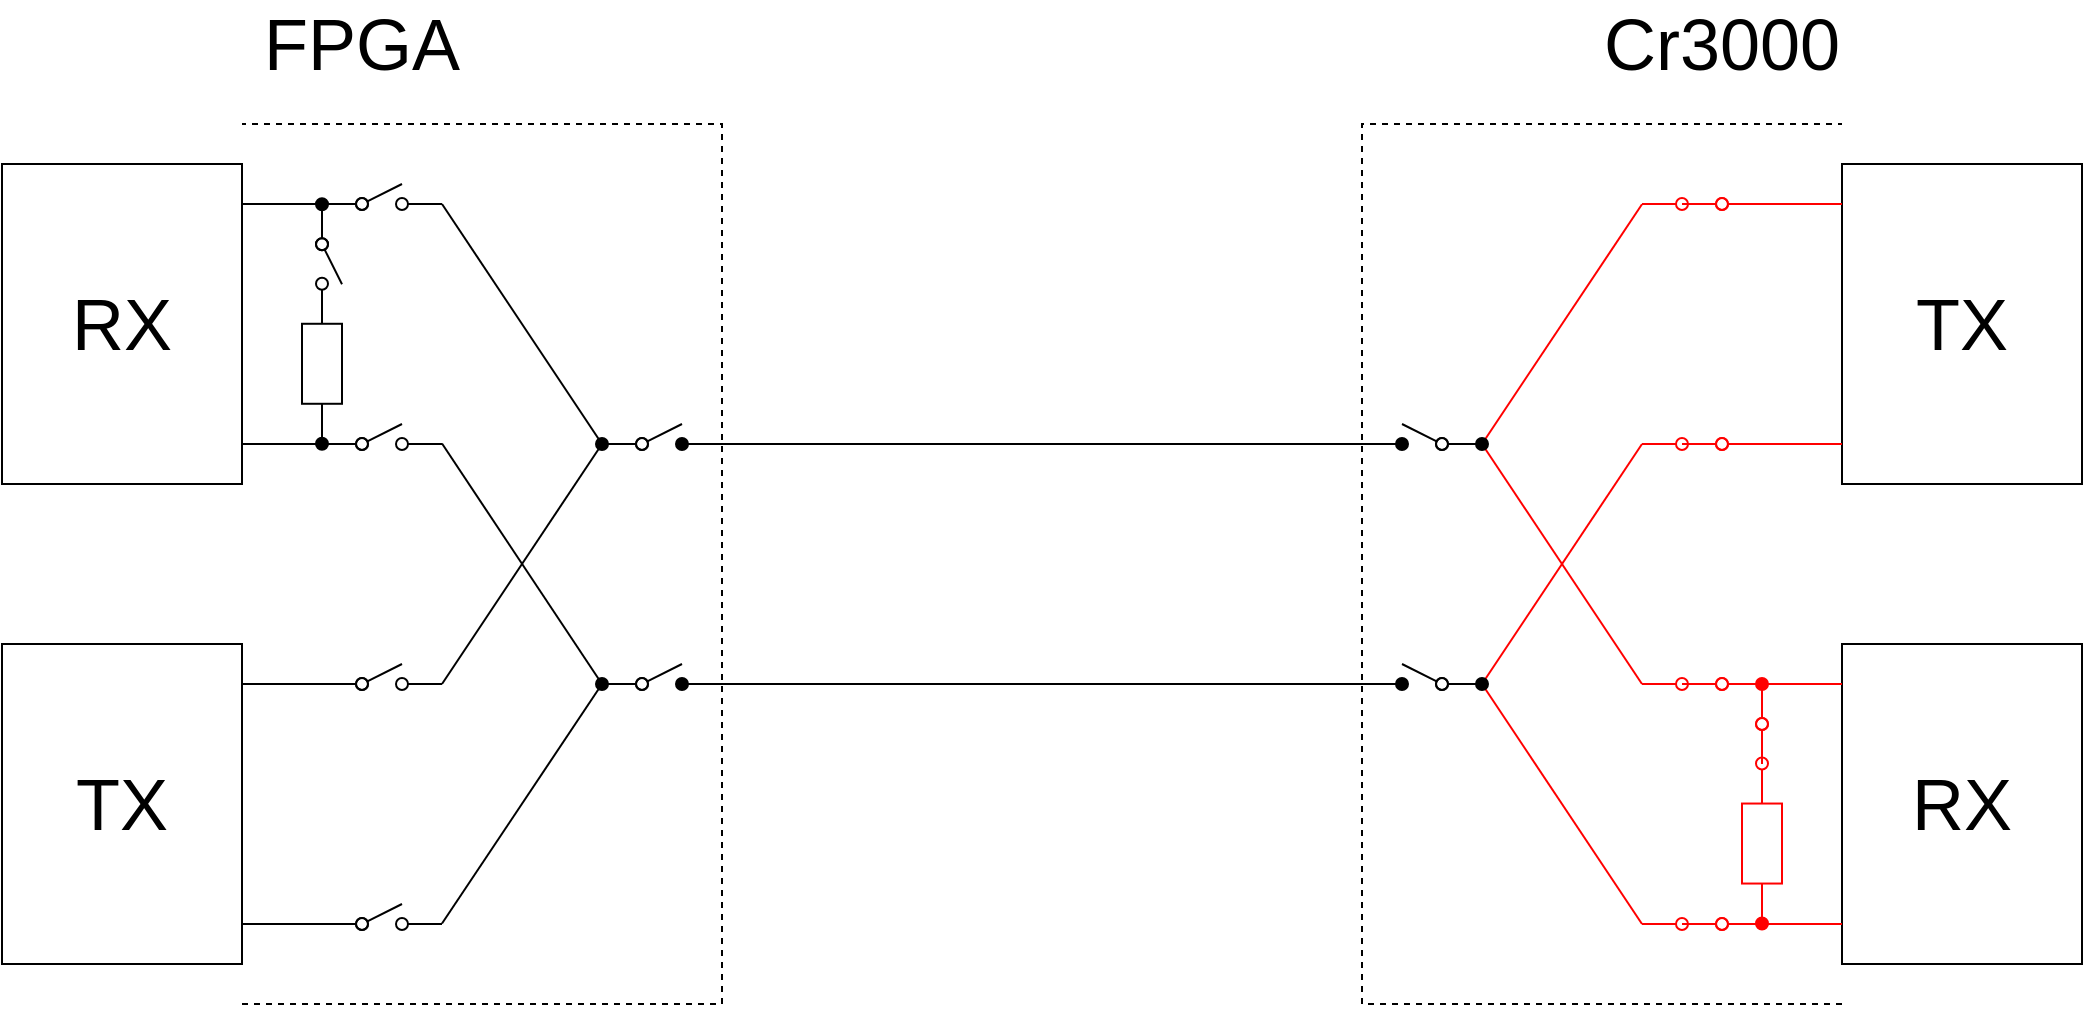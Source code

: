 <mxfile version="13.7.3" type="device" pages="4"><diagram id="9N82k54aMidL2fFcvsod" name="第 1 页"><mxGraphModel dx="362" dy="322" grid="1" gridSize="10" guides="1" tooltips="1" connect="1" arrows="1" fold="1" page="1" pageScale="1" pageWidth="1169" pageHeight="827" math="0" shadow="0"><root><mxCell id="0"/><mxCell id="1" parent="0"/><mxCell id="DWOcLULjow56fPud_fbL-14" style="edgeStyle=orthogonalEdgeStyle;rounded=0;orthogonalLoop=1;jettySize=auto;html=1;exitX=0.5;exitY=0;exitDx=0;exitDy=0;endArrow=oval;endFill=0;" parent="1" source="gharKKA5eexprskwENO3-16" edge="1"><mxGeometry relative="1" as="geometry"><mxPoint x="200" y="159.89" as="targetPoint"/></mxGeometry></mxCell><mxCell id="DWOcLULjow56fPud_fbL-15" style="edgeStyle=orthogonalEdgeStyle;rounded=0;orthogonalLoop=1;jettySize=auto;html=1;exitX=0.5;exitY=1;exitDx=0;exitDy=0;endArrow=oval;endFill=1;" parent="1" source="gharKKA5eexprskwENO3-16" edge="1"><mxGeometry relative="1" as="geometry"><mxPoint x="200" y="239.89" as="targetPoint"/></mxGeometry></mxCell><mxCell id="gharKKA5eexprskwENO3-16" value="" style="rounded=0;whiteSpace=wrap;html=1;align=center;strokeWidth=1;fontSize=12;" parent="1" vertex="1"><mxGeometry x="190" y="179.89" width="20" height="40" as="geometry"/></mxCell><mxCell id="DWOcLULjow56fPud_fbL-13" value="RX" style="rounded=0;whiteSpace=wrap;html=1;align=center;strokeWidth=1;fontSize=36;" parent="1" vertex="1"><mxGeometry x="40" y="100" width="120" height="160" as="geometry"/></mxCell><mxCell id="DWOcLULjow56fPud_fbL-23" style="rounded=0;orthogonalLoop=1;jettySize=auto;html=1;exitX=0;exitY=0.75;exitDx=0;exitDy=0;endArrow=none;endFill=0;startArrow=oval;startFill=0;" parent="1" edge="1"><mxGeometry relative="1" as="geometry"><mxPoint x="210" y="160.12" as="targetPoint"/><mxPoint x="200" y="140.12" as="sourcePoint"/></mxGeometry></mxCell><mxCell id="DWOcLULjow56fPud_fbL-29" value="TX" style="rounded=0;whiteSpace=wrap;html=1;align=center;strokeWidth=1;fontSize=36;" parent="1" vertex="1"><mxGeometry x="960" y="100" width="120" height="160" as="geometry"/></mxCell><mxCell id="DWOcLULjow56fPud_fbL-37" value="TX" style="rounded=0;whiteSpace=wrap;html=1;align=center;strokeWidth=1;fontSize=36;" parent="1" vertex="1"><mxGeometry x="40" y="340" width="120" height="160" as="geometry"/></mxCell><mxCell id="DWOcLULjow56fPud_fbL-40" style="edgeStyle=orthogonalEdgeStyle;rounded=0;orthogonalLoop=1;jettySize=auto;html=1;exitX=0.5;exitY=0;exitDx=0;exitDy=0;endArrow=oval;endFill=0;strokeColor=#FF0000;" parent="1" source="DWOcLULjow56fPud_fbL-42" edge="1"><mxGeometry relative="1" as="geometry"><mxPoint x="920" y="399.77" as="targetPoint"/></mxGeometry></mxCell><mxCell id="DWOcLULjow56fPud_fbL-41" style="edgeStyle=orthogonalEdgeStyle;rounded=0;orthogonalLoop=1;jettySize=auto;html=1;exitX=0.5;exitY=1;exitDx=0;exitDy=0;endArrow=oval;endFill=1;strokeColor=#FF0000;" parent="1" source="DWOcLULjow56fPud_fbL-42" edge="1"><mxGeometry relative="1" as="geometry"><mxPoint x="920" y="479.77" as="targetPoint"/></mxGeometry></mxCell><mxCell id="DWOcLULjow56fPud_fbL-42" value="" style="rounded=0;whiteSpace=wrap;html=1;align=center;strokeWidth=1;fontSize=12;strokeColor=#FF0000;" parent="1" vertex="1"><mxGeometry x="910" y="419.77" width="20" height="40" as="geometry"/></mxCell><mxCell id="DWOcLULjow56fPud_fbL-45" value="RX" style="rounded=0;whiteSpace=wrap;html=1;align=center;strokeWidth=1;fontSize=36;" parent="1" vertex="1"><mxGeometry x="960" y="340" width="120" height="160" as="geometry"/></mxCell><mxCell id="DWOcLULjow56fPud_fbL-46" style="edgeStyle=orthogonalEdgeStyle;rounded=0;orthogonalLoop=1;jettySize=auto;html=1;exitX=0;exitY=0.75;exitDx=0;exitDy=0;endArrow=oval;endFill=0;startArrow=oval;startFill=1;strokeColor=#FF0000;" parent="1" edge="1"><mxGeometry relative="1" as="geometry"><mxPoint x="920" y="380" as="targetPoint"/><mxPoint x="920" y="360" as="sourcePoint"/></mxGeometry></mxCell><mxCell id="DWOcLULjow56fPud_fbL-47" style="rounded=0;orthogonalLoop=1;jettySize=auto;html=1;exitX=0;exitY=0.75;exitDx=0;exitDy=0;endArrow=none;endFill=0;startArrow=oval;startFill=0;strokeColor=#FF0000;" parent="1" edge="1"><mxGeometry relative="1" as="geometry"><mxPoint x="920" y="400" as="targetPoint"/><mxPoint x="920" y="380" as="sourcePoint"/></mxGeometry></mxCell><mxCell id="DWOcLULjow56fPud_fbL-67" style="edgeStyle=orthogonalEdgeStyle;rounded=0;orthogonalLoop=1;jettySize=auto;html=1;endArrow=none;endFill=0;" parent="1" edge="1"><mxGeometry relative="1" as="geometry"><mxPoint x="160" y="240" as="targetPoint"/><mxPoint x="200" y="240" as="sourcePoint"/><Array as="points"><mxPoint x="190" y="240"/><mxPoint x="190" y="240"/></Array></mxGeometry></mxCell><mxCell id="DWOcLULjow56fPud_fbL-68" style="edgeStyle=orthogonalEdgeStyle;rounded=0;orthogonalLoop=1;jettySize=auto;html=1;endArrow=oval;endFill=0;" parent="1" edge="1"><mxGeometry relative="1" as="geometry"><mxPoint x="240" y="240" as="targetPoint"/><mxPoint x="260" y="240" as="sourcePoint"/><Array as="points"><mxPoint x="250" y="240"/><mxPoint x="250" y="240"/></Array></mxGeometry></mxCell><mxCell id="DWOcLULjow56fPud_fbL-69" style="edgeStyle=orthogonalEdgeStyle;rounded=0;orthogonalLoop=1;jettySize=auto;html=1;endArrow=none;endFill=0;startArrow=oval;startFill=0;" parent="1" edge="1"><mxGeometry relative="1" as="geometry"><mxPoint x="200" y="240" as="targetPoint"/><mxPoint x="220" y="240" as="sourcePoint"/><Array as="points"><mxPoint x="210" y="240"/><mxPoint x="210" y="240"/></Array></mxGeometry></mxCell><mxCell id="DWOcLULjow56fPud_fbL-70" style="rounded=0;orthogonalLoop=1;jettySize=auto;html=1;endArrow=oval;endFill=0;startArrow=none;startFill=0;" parent="1" edge="1"><mxGeometry relative="1" as="geometry"><mxPoint x="220" y="240" as="targetPoint"/><mxPoint x="240" y="230" as="sourcePoint"/></mxGeometry></mxCell><mxCell id="DWOcLULjow56fPud_fbL-73" style="edgeStyle=orthogonalEdgeStyle;rounded=0;orthogonalLoop=1;jettySize=auto;html=1;endArrow=none;endFill=0;" parent="1" edge="1"><mxGeometry relative="1" as="geometry"><mxPoint x="160" y="360" as="targetPoint"/><mxPoint x="200" y="360" as="sourcePoint"/><Array as="points"><mxPoint x="190" y="360"/><mxPoint x="190" y="360"/></Array></mxGeometry></mxCell><mxCell id="DWOcLULjow56fPud_fbL-74" style="edgeStyle=orthogonalEdgeStyle;rounded=0;orthogonalLoop=1;jettySize=auto;html=1;endArrow=oval;endFill=0;" parent="1" edge="1"><mxGeometry relative="1" as="geometry"><mxPoint x="240" y="360" as="targetPoint"/><mxPoint x="260" y="360" as="sourcePoint"/><Array as="points"><mxPoint x="250" y="360"/><mxPoint x="250" y="360"/></Array></mxGeometry></mxCell><mxCell id="DWOcLULjow56fPud_fbL-75" style="edgeStyle=orthogonalEdgeStyle;rounded=0;orthogonalLoop=1;jettySize=auto;html=1;endArrow=none;endFill=0;startArrow=oval;startFill=0;" parent="1" edge="1"><mxGeometry relative="1" as="geometry"><mxPoint x="200" y="360" as="targetPoint"/><mxPoint x="220" y="360" as="sourcePoint"/><Array as="points"><mxPoint x="210" y="360"/><mxPoint x="210" y="360"/></Array></mxGeometry></mxCell><mxCell id="DWOcLULjow56fPud_fbL-76" style="rounded=0;orthogonalLoop=1;jettySize=auto;html=1;endArrow=oval;endFill=0;startArrow=none;startFill=0;" parent="1" edge="1"><mxGeometry relative="1" as="geometry"><mxPoint x="220" y="360" as="targetPoint"/><mxPoint x="240" y="350" as="sourcePoint"/></mxGeometry></mxCell><mxCell id="DWOcLULjow56fPud_fbL-78" style="edgeStyle=orthogonalEdgeStyle;rounded=0;orthogonalLoop=1;jettySize=auto;html=1;endArrow=none;endFill=0;" parent="1" edge="1"><mxGeometry relative="1" as="geometry"><mxPoint x="160" y="480" as="targetPoint"/><mxPoint x="200" y="480" as="sourcePoint"/><Array as="points"><mxPoint x="190" y="480"/><mxPoint x="190" y="480"/></Array></mxGeometry></mxCell><mxCell id="DWOcLULjow56fPud_fbL-79" style="edgeStyle=orthogonalEdgeStyle;rounded=0;orthogonalLoop=1;jettySize=auto;html=1;endArrow=oval;endFill=0;" parent="1" edge="1"><mxGeometry relative="1" as="geometry"><mxPoint x="240" y="480" as="targetPoint"/><mxPoint x="260" y="480" as="sourcePoint"/><Array as="points"><mxPoint x="250" y="480"/><mxPoint x="250" y="480"/></Array></mxGeometry></mxCell><mxCell id="DWOcLULjow56fPud_fbL-80" style="edgeStyle=orthogonalEdgeStyle;rounded=0;orthogonalLoop=1;jettySize=auto;html=1;endArrow=none;endFill=0;startArrow=oval;startFill=0;" parent="1" edge="1"><mxGeometry relative="1" as="geometry"><mxPoint x="200" y="480" as="targetPoint"/><mxPoint x="220" y="480" as="sourcePoint"/><Array as="points"><mxPoint x="210" y="480"/><mxPoint x="210" y="480"/></Array></mxGeometry></mxCell><mxCell id="DWOcLULjow56fPud_fbL-81" style="rounded=0;orthogonalLoop=1;jettySize=auto;html=1;endArrow=oval;endFill=0;startArrow=none;startFill=0;" parent="1" edge="1"><mxGeometry relative="1" as="geometry"><mxPoint x="220" y="480" as="targetPoint"/><mxPoint x="240" y="470" as="sourcePoint"/></mxGeometry></mxCell><mxCell id="DWOcLULjow56fPud_fbL-106" style="edgeStyle=orthogonalEdgeStyle;rounded=0;orthogonalLoop=1;jettySize=auto;html=1;endArrow=none;endFill=0;startArrow=oval;startFill=0;strokeColor=#FF0000;" parent="1" edge="1"><mxGeometry relative="1" as="geometry"><mxPoint x="860" y="480" as="targetPoint"/><mxPoint x="880" y="480" as="sourcePoint"/><Array as="points"><mxPoint x="870" y="480"/><mxPoint x="870" y="480"/></Array></mxGeometry></mxCell><mxCell id="DWOcLULjow56fPud_fbL-107" style="edgeStyle=orthogonalEdgeStyle;rounded=0;orthogonalLoop=1;jettySize=auto;html=1;endArrow=none;endFill=0;strokeColor=#FF0000;" parent="1" edge="1"><mxGeometry relative="1" as="geometry"><mxPoint x="920" y="480" as="targetPoint"/><mxPoint x="960" y="480" as="sourcePoint"/><Array as="points"><mxPoint x="950" y="480"/><mxPoint x="950" y="480"/></Array></mxGeometry></mxCell><mxCell id="DWOcLULjow56fPud_fbL-108" style="rounded=0;orthogonalLoop=1;jettySize=auto;html=1;endArrow=none;endFill=0;startArrow=oval;startFill=0;strokeColor=#FF0000;" parent="1" edge="1"><mxGeometry relative="1" as="geometry"><mxPoint x="880" y="480" as="targetPoint"/><mxPoint x="900" y="480" as="sourcePoint"/></mxGeometry></mxCell><mxCell id="DWOcLULjow56fPud_fbL-109" style="rounded=0;orthogonalLoop=1;jettySize=auto;html=1;endArrow=oval;endFill=0;startArrow=none;startFill=0;strokeColor=#FF0000;" parent="1" edge="1"><mxGeometry relative="1" as="geometry"><mxPoint x="900" y="480" as="targetPoint"/><mxPoint x="920" y="480" as="sourcePoint"/></mxGeometry></mxCell><mxCell id="DWOcLULjow56fPud_fbL-101" style="edgeStyle=orthogonalEdgeStyle;rounded=0;orthogonalLoop=1;jettySize=auto;html=1;endArrow=none;endFill=0;startArrow=oval;startFill=0;strokeColor=#FF0000;" parent="1" edge="1"><mxGeometry relative="1" as="geometry"><mxPoint x="860" y="360" as="targetPoint"/><mxPoint x="880" y="360" as="sourcePoint"/><Array as="points"><mxPoint x="870" y="360"/><mxPoint x="870" y="360"/></Array></mxGeometry></mxCell><mxCell id="DWOcLULjow56fPud_fbL-102" style="edgeStyle=orthogonalEdgeStyle;rounded=0;orthogonalLoop=1;jettySize=auto;html=1;endArrow=none;endFill=0;strokeColor=#FF0000;" parent="1" edge="1"><mxGeometry relative="1" as="geometry"><mxPoint x="920" y="360" as="targetPoint"/><mxPoint x="960" y="360" as="sourcePoint"/><Array as="points"><mxPoint x="950" y="360"/><mxPoint x="950" y="360"/></Array></mxGeometry></mxCell><mxCell id="DWOcLULjow56fPud_fbL-103" style="rounded=0;orthogonalLoop=1;jettySize=auto;html=1;endArrow=none;endFill=0;startArrow=oval;startFill=0;strokeColor=#FF0000;" parent="1" edge="1"><mxGeometry relative="1" as="geometry"><mxPoint x="880" y="360" as="targetPoint"/><mxPoint x="900" y="360" as="sourcePoint"/></mxGeometry></mxCell><mxCell id="DWOcLULjow56fPud_fbL-104" style="rounded=0;orthogonalLoop=1;jettySize=auto;html=1;endArrow=oval;endFill=0;startArrow=none;startFill=0;strokeColor=#FF0000;" parent="1" edge="1"><mxGeometry relative="1" as="geometry"><mxPoint x="900" y="360" as="targetPoint"/><mxPoint x="920" y="360" as="sourcePoint"/></mxGeometry></mxCell><mxCell id="DWOcLULjow56fPud_fbL-96" style="edgeStyle=orthogonalEdgeStyle;rounded=0;orthogonalLoop=1;jettySize=auto;html=1;endArrow=none;endFill=0;startArrow=oval;startFill=0;strokeColor=#FF0000;" parent="1" edge="1"><mxGeometry relative="1" as="geometry"><mxPoint x="860" y="240" as="targetPoint"/><mxPoint x="880" y="240" as="sourcePoint"/><Array as="points"><mxPoint x="870" y="240"/><mxPoint x="870" y="240"/></Array></mxGeometry></mxCell><mxCell id="DWOcLULjow56fPud_fbL-97" style="edgeStyle=orthogonalEdgeStyle;rounded=0;orthogonalLoop=1;jettySize=auto;html=1;endArrow=none;endFill=0;strokeColor=#FF0000;" parent="1" edge="1"><mxGeometry relative="1" as="geometry"><mxPoint x="920" y="240" as="targetPoint"/><mxPoint x="960" y="240" as="sourcePoint"/><Array as="points"><mxPoint x="950" y="240"/><mxPoint x="950" y="240"/></Array></mxGeometry></mxCell><mxCell id="DWOcLULjow56fPud_fbL-98" style="rounded=0;orthogonalLoop=1;jettySize=auto;html=1;endArrow=none;endFill=0;startArrow=oval;startFill=0;strokeColor=#FF0000;" parent="1" edge="1"><mxGeometry relative="1" as="geometry"><mxPoint x="880" y="240" as="targetPoint"/><mxPoint x="900" y="240" as="sourcePoint"/></mxGeometry></mxCell><mxCell id="DWOcLULjow56fPud_fbL-99" style="rounded=0;orthogonalLoop=1;jettySize=auto;html=1;endArrow=oval;endFill=0;startArrow=none;startFill=0;strokeColor=#FF0000;" parent="1" edge="1"><mxGeometry relative="1" as="geometry"><mxPoint x="900" y="240" as="targetPoint"/><mxPoint x="920" y="240" as="sourcePoint"/></mxGeometry></mxCell><mxCell id="DWOcLULjow56fPud_fbL-84" style="edgeStyle=orthogonalEdgeStyle;rounded=0;orthogonalLoop=1;jettySize=auto;html=1;endArrow=none;endFill=0;startArrow=oval;startFill=0;strokeColor=#FF0000;" parent="1" edge="1"><mxGeometry relative="1" as="geometry"><mxPoint x="860" y="120" as="targetPoint"/><mxPoint x="880" y="120" as="sourcePoint"/><Array as="points"><mxPoint x="870" y="120"/><mxPoint x="870" y="120"/></Array></mxGeometry></mxCell><mxCell id="DWOcLULjow56fPud_fbL-86" style="edgeStyle=orthogonalEdgeStyle;rounded=0;orthogonalLoop=1;jettySize=auto;html=1;endArrow=none;endFill=0;strokeColor=#FF0000;" parent="1" edge="1"><mxGeometry relative="1" as="geometry"><mxPoint x="920" y="120" as="targetPoint"/><mxPoint x="960" y="120" as="sourcePoint"/><Array as="points"><mxPoint x="950" y="120"/><mxPoint x="950" y="120"/></Array></mxGeometry></mxCell><mxCell id="DWOcLULjow56fPud_fbL-87" style="rounded=0;orthogonalLoop=1;jettySize=auto;html=1;endArrow=none;endFill=0;startArrow=oval;startFill=0;strokeColor=#FF0000;" parent="1" edge="1"><mxGeometry relative="1" as="geometry"><mxPoint x="880" y="120" as="targetPoint"/><mxPoint x="900" y="120" as="sourcePoint"/></mxGeometry></mxCell><mxCell id="DWOcLULjow56fPud_fbL-88" style="rounded=0;orthogonalLoop=1;jettySize=auto;html=1;endArrow=oval;endFill=0;startArrow=none;startFill=0;strokeColor=#FF0000;" parent="1" edge="1"><mxGeometry relative="1" as="geometry"><mxPoint x="900" y="120" as="targetPoint"/><mxPoint x="920" y="120" as="sourcePoint"/></mxGeometry></mxCell><mxCell id="DWOcLULjow56fPud_fbL-16" style="edgeStyle=orthogonalEdgeStyle;rounded=0;orthogonalLoop=1;jettySize=auto;html=1;endArrow=none;endFill=0;" parent="1" edge="1"><mxGeometry relative="1" as="geometry"><mxPoint x="160" y="120" as="targetPoint"/><mxPoint x="200" y="120" as="sourcePoint"/><Array as="points"><mxPoint x="190" y="120"/><mxPoint x="190" y="120"/></Array></mxGeometry></mxCell><mxCell id="DWOcLULjow56fPud_fbL-21" style="edgeStyle=orthogonalEdgeStyle;rounded=0;orthogonalLoop=1;jettySize=auto;html=1;exitX=0;exitY=0.75;exitDx=0;exitDy=0;endArrow=oval;endFill=0;startArrow=oval;startFill=1;" parent="1" edge="1"><mxGeometry relative="1" as="geometry"><mxPoint x="200" y="140.12" as="targetPoint"/><mxPoint x="200" y="120.12" as="sourcePoint"/></mxGeometry></mxCell><mxCell id="DWOcLULjow56fPud_fbL-64" style="edgeStyle=orthogonalEdgeStyle;rounded=0;orthogonalLoop=1;jettySize=auto;html=1;endArrow=oval;endFill=0;" parent="1" edge="1"><mxGeometry relative="1" as="geometry"><mxPoint x="240" y="120" as="targetPoint"/><mxPoint x="260" y="120" as="sourcePoint"/><Array as="points"><mxPoint x="250" y="120"/><mxPoint x="250" y="120"/></Array></mxGeometry></mxCell><mxCell id="DWOcLULjow56fPud_fbL-65" style="edgeStyle=orthogonalEdgeStyle;rounded=0;orthogonalLoop=1;jettySize=auto;html=1;endArrow=none;endFill=0;startArrow=oval;startFill=0;" parent="1" edge="1"><mxGeometry relative="1" as="geometry"><mxPoint x="200" y="120" as="targetPoint"/><mxPoint x="220" y="120" as="sourcePoint"/><Array as="points"><mxPoint x="210" y="120"/><mxPoint x="210" y="120"/></Array></mxGeometry></mxCell><mxCell id="DWOcLULjow56fPud_fbL-66" style="rounded=0;orthogonalLoop=1;jettySize=auto;html=1;endArrow=oval;endFill=0;startArrow=none;startFill=0;" parent="1" edge="1"><mxGeometry relative="1" as="geometry"><mxPoint x="220" y="120" as="targetPoint"/><mxPoint x="240" y="110" as="sourcePoint"/></mxGeometry></mxCell><mxCell id="DWOcLULjow56fPud_fbL-112" style="edgeStyle=orthogonalEdgeStyle;rounded=0;orthogonalLoop=1;jettySize=auto;html=1;endArrow=oval;endFill=1;startArrow=oval;startFill=1;" parent="1" edge="1"><mxGeometry relative="1" as="geometry"><mxPoint x="380" y="240" as="targetPoint"/><mxPoint x="740" y="240" as="sourcePoint"/><Array as="points"><mxPoint x="490" y="240"/><mxPoint x="490" y="240"/></Array></mxGeometry></mxCell><mxCell id="DWOcLULjow56fPud_fbL-119" style="edgeStyle=orthogonalEdgeStyle;rounded=0;orthogonalLoop=1;jettySize=auto;html=1;endArrow=oval;endFill=1;startArrow=oval;startFill=1;" parent="1" edge="1"><mxGeometry relative="1" as="geometry"><mxPoint x="380" y="360" as="targetPoint"/><mxPoint x="740" y="360" as="sourcePoint"/><Array as="points"><mxPoint x="450" y="360"/><mxPoint x="450" y="360"/></Array></mxGeometry></mxCell><mxCell id="sthY5fgY_cbSWVKLiyZl-1" style="edgeStyle=orthogonalEdgeStyle;rounded=0;orthogonalLoop=1;jettySize=auto;html=1;endArrow=none;endFill=0;startArrow=none;startFill=0;dashed=1;" parent="1" edge="1"><mxGeometry relative="1" as="geometry"><mxPoint x="160" y="80" as="targetPoint"/><mxPoint x="160" y="520" as="sourcePoint"/><Array as="points"><mxPoint x="400" y="520"/><mxPoint x="400" y="80"/></Array></mxGeometry></mxCell><mxCell id="DWOcLULjow56fPud_fbL-48" style="rounded=0;orthogonalLoop=1;jettySize=auto;html=1;endArrow=none;endFill=0;" parent="1" edge="1"><mxGeometry relative="1" as="geometry"><mxPoint x="260" y="360" as="targetPoint"/><mxPoint x="340" y="240" as="sourcePoint"/></mxGeometry></mxCell><mxCell id="DWOcLULjow56fPud_fbL-49" style="rounded=0;orthogonalLoop=1;jettySize=auto;html=1;endArrow=none;endFill=0;" parent="1" edge="1"><mxGeometry relative="1" as="geometry"><mxPoint x="260" y="479.77" as="targetPoint"/><mxPoint x="340" y="360" as="sourcePoint"/></mxGeometry></mxCell><mxCell id="DWOcLULjow56fPud_fbL-50" style="rounded=0;orthogonalLoop=1;jettySize=auto;html=1;endArrow=none;endFill=0;" parent="1" edge="1"><mxGeometry relative="1" as="geometry"><mxPoint x="260" y="239.77" as="targetPoint"/><mxPoint x="340" y="360" as="sourcePoint"/></mxGeometry></mxCell><mxCell id="DWOcLULjow56fPud_fbL-51" style="rounded=0;orthogonalLoop=1;jettySize=auto;html=1;endArrow=none;endFill=0;" parent="1" edge="1"><mxGeometry relative="1" as="geometry"><mxPoint x="260" y="120" as="targetPoint"/><mxPoint x="340" y="240" as="sourcePoint"/></mxGeometry></mxCell><mxCell id="DWOcLULjow56fPud_fbL-110" style="edgeStyle=orthogonalEdgeStyle;rounded=0;orthogonalLoop=1;jettySize=auto;html=1;endArrow=oval;endFill=1;startArrow=oval;startFill=0;" parent="1" edge="1"><mxGeometry relative="1" as="geometry"><mxPoint x="340" y="240" as="targetPoint"/><mxPoint x="360" y="240" as="sourcePoint"/><Array as="points"><mxPoint x="350" y="240"/><mxPoint x="350" y="240"/></Array></mxGeometry></mxCell><mxCell id="DWOcLULjow56fPud_fbL-114" style="rounded=0;orthogonalLoop=1;jettySize=auto;html=1;endArrow=oval;endFill=0;startArrow=none;startFill=0;" parent="1" edge="1"><mxGeometry relative="1" as="geometry"><mxPoint x="360" y="240" as="targetPoint"/><mxPoint x="380" y="230" as="sourcePoint"/></mxGeometry></mxCell><mxCell id="DWOcLULjow56fPud_fbL-116" style="edgeStyle=orthogonalEdgeStyle;rounded=0;orthogonalLoop=1;jettySize=auto;html=1;endArrow=oval;endFill=1;startArrow=oval;startFill=0;" parent="1" edge="1"><mxGeometry relative="1" as="geometry"><mxPoint x="340" y="360" as="targetPoint"/><mxPoint x="360" y="360" as="sourcePoint"/><Array as="points"><mxPoint x="350" y="360"/><mxPoint x="350" y="360"/></Array></mxGeometry></mxCell><mxCell id="DWOcLULjow56fPud_fbL-120" style="rounded=0;orthogonalLoop=1;jettySize=auto;html=1;endArrow=oval;endFill=0;startArrow=none;startFill=0;" parent="1" edge="1"><mxGeometry relative="1" as="geometry"><mxPoint x="360" y="360" as="targetPoint"/><mxPoint x="380" y="350" as="sourcePoint"/></mxGeometry></mxCell><mxCell id="DWOcLULjow56fPud_fbL-52" style="rounded=0;orthogonalLoop=1;jettySize=auto;html=1;endArrow=none;endFill=0;strokeColor=#FF0000;" parent="1" edge="1"><mxGeometry relative="1" as="geometry"><mxPoint x="780" y="360" as="targetPoint"/><mxPoint x="860" y="240" as="sourcePoint"/></mxGeometry></mxCell><mxCell id="DWOcLULjow56fPud_fbL-53" style="rounded=0;orthogonalLoop=1;jettySize=auto;html=1;endArrow=none;endFill=0;strokeColor=#FF0000;" parent="1" edge="1"><mxGeometry relative="1" as="geometry"><mxPoint x="780" y="240" as="targetPoint"/><mxPoint x="860" y="120.12" as="sourcePoint"/></mxGeometry></mxCell><mxCell id="DWOcLULjow56fPud_fbL-54" style="rounded=0;orthogonalLoop=1;jettySize=auto;html=1;endArrow=none;endFill=0;strokeColor=#FF0000;" parent="1" edge="1"><mxGeometry relative="1" as="geometry"><mxPoint x="780" y="240" as="targetPoint"/><mxPoint x="860" y="360" as="sourcePoint"/></mxGeometry></mxCell><mxCell id="DWOcLULjow56fPud_fbL-55" style="rounded=0;orthogonalLoop=1;jettySize=auto;html=1;endArrow=none;endFill=0;strokeColor=#FF0000;" parent="1" edge="1"><mxGeometry relative="1" as="geometry"><mxPoint x="780" y="360" as="targetPoint"/><mxPoint x="860" y="480" as="sourcePoint"/></mxGeometry></mxCell><mxCell id="DWOcLULjow56fPud_fbL-113" style="edgeStyle=orthogonalEdgeStyle;rounded=0;orthogonalLoop=1;jettySize=auto;html=1;endArrow=oval;endFill=0;startArrow=oval;startFill=1;" parent="1" edge="1"><mxGeometry relative="1" as="geometry"><mxPoint x="760" y="240" as="targetPoint"/><mxPoint x="780" y="240" as="sourcePoint"/><Array as="points"><mxPoint x="770" y="240"/><mxPoint x="770" y="240"/></Array></mxGeometry></mxCell><mxCell id="DWOcLULjow56fPud_fbL-115" style="rounded=0;orthogonalLoop=1;jettySize=auto;html=1;endArrow=none;endFill=0;startArrow=oval;startFill=0;" parent="1" edge="1"><mxGeometry relative="1" as="geometry"><mxPoint x="740" y="230" as="targetPoint"/><mxPoint x="760" y="240" as="sourcePoint"/></mxGeometry></mxCell><mxCell id="DWOcLULjow56fPud_fbL-118" style="edgeStyle=orthogonalEdgeStyle;rounded=0;orthogonalLoop=1;jettySize=auto;html=1;endArrow=oval;endFill=0;startArrow=oval;startFill=1;" parent="1" edge="1"><mxGeometry relative="1" as="geometry"><mxPoint x="760" y="360" as="targetPoint"/><mxPoint x="780" y="360" as="sourcePoint"/><Array as="points"><mxPoint x="770" y="360"/><mxPoint x="770" y="360"/></Array></mxGeometry></mxCell><mxCell id="DWOcLULjow56fPud_fbL-121" style="rounded=0;orthogonalLoop=1;jettySize=auto;html=1;endArrow=none;endFill=0;startArrow=oval;startFill=0;" parent="1" edge="1"><mxGeometry relative="1" as="geometry"><mxPoint x="740" y="350" as="targetPoint"/><mxPoint x="760" y="360" as="sourcePoint"/></mxGeometry></mxCell><mxCell id="sthY5fgY_cbSWVKLiyZl-6" style="edgeStyle=orthogonalEdgeStyle;rounded=0;orthogonalLoop=1;jettySize=auto;html=1;endArrow=none;endFill=0;startArrow=none;startFill=0;dashed=1;" parent="1" edge="1"><mxGeometry relative="1" as="geometry"><mxPoint x="960" y="80" as="targetPoint"/><mxPoint x="960" y="520" as="sourcePoint"/><Array as="points"><mxPoint x="720" y="520"/><mxPoint x="720" y="80"/></Array></mxGeometry></mxCell><mxCell id="N0WG6VJbz286K9OrAawm-1" value="FPGA" style="rounded=0;whiteSpace=wrap;html=1;align=center;strokeWidth=1;fontSize=36;strokeColor=none;" parent="1" vertex="1"><mxGeometry x="160" y="20" width="120" height="40" as="geometry"/></mxCell><mxCell id="N0WG6VJbz286K9OrAawm-2" value="Cr3000" style="rounded=0;whiteSpace=wrap;html=1;align=center;strokeWidth=1;fontSize=36;strokeColor=none;" parent="1" vertex="1"><mxGeometry x="840" y="20" width="120" height="40" as="geometry"/></mxCell></root></mxGraphModel></diagram><diagram id="8XtFYbEt46bHwymGCeq7" name="第 2 页"><mxGraphModel dx="2062" dy="1192" grid="1" gridSize="10" guides="1" tooltips="1" connect="1" arrows="1" fold="1" page="1" pageScale="1" pageWidth="1169" pageHeight="827" math="0" shadow="0"><root><mxCell id="WP72heiW5qcXTMIe3rF--0"/><mxCell id="WP72heiW5qcXTMIe3rF--1" parent="WP72heiW5qcXTMIe3rF--0"/><mxCell id="SDf4LsxdGjgUiBXW6tDk-0" style="edgeStyle=orthogonalEdgeStyle;rounded=0;orthogonalLoop=1;jettySize=auto;html=1;exitX=0.5;exitY=0;exitDx=0;exitDy=0;endArrow=oval;endFill=0;" parent="WP72heiW5qcXTMIe3rF--1" source="SDf4LsxdGjgUiBXW6tDk-2" edge="1"><mxGeometry relative="1" as="geometry"><mxPoint x="200" y="159.89" as="targetPoint"/></mxGeometry></mxCell><mxCell id="SDf4LsxdGjgUiBXW6tDk-1" style="edgeStyle=orthogonalEdgeStyle;rounded=0;orthogonalLoop=1;jettySize=auto;html=1;exitX=0.5;exitY=1;exitDx=0;exitDy=0;endArrow=oval;endFill=1;" parent="WP72heiW5qcXTMIe3rF--1" source="SDf4LsxdGjgUiBXW6tDk-2" edge="1"><mxGeometry relative="1" as="geometry"><mxPoint x="200" y="239.89" as="targetPoint"/></mxGeometry></mxCell><mxCell id="SDf4LsxdGjgUiBXW6tDk-2" value="" style="rounded=0;whiteSpace=wrap;html=1;align=center;strokeWidth=1;fontSize=12;" parent="WP72heiW5qcXTMIe3rF--1" vertex="1"><mxGeometry x="190" y="179.89" width="20" height="40" as="geometry"/></mxCell><mxCell id="SDf4LsxdGjgUiBXW6tDk-3" value="RX" style="rounded=0;whiteSpace=wrap;html=1;align=center;strokeWidth=1;fontSize=36;" parent="WP72heiW5qcXTMIe3rF--1" vertex="1"><mxGeometry x="40" y="100" width="120" height="160" as="geometry"/></mxCell><mxCell id="SDf4LsxdGjgUiBXW6tDk-4" style="rounded=0;orthogonalLoop=1;jettySize=auto;html=1;exitX=0;exitY=0.75;exitDx=0;exitDy=0;endArrow=none;endFill=0;startArrow=oval;startFill=0;" parent="WP72heiW5qcXTMIe3rF--1" edge="1"><mxGeometry relative="1" as="geometry"><mxPoint x="210" y="160.12" as="targetPoint"/><mxPoint x="200" y="140.12" as="sourcePoint"/></mxGeometry></mxCell><mxCell id="SDf4LsxdGjgUiBXW6tDk-5" value="TX" style="rounded=0;whiteSpace=wrap;html=1;align=center;strokeWidth=1;fontSize=36;" parent="WP72heiW5qcXTMIe3rF--1" vertex="1"><mxGeometry x="960" y="100" width="120" height="160" as="geometry"/></mxCell><mxCell id="SDf4LsxdGjgUiBXW6tDk-6" value="TX" style="rounded=0;whiteSpace=wrap;html=1;align=center;strokeWidth=1;fontSize=36;" parent="WP72heiW5qcXTMIe3rF--1" vertex="1"><mxGeometry x="40" y="340" width="120" height="160" as="geometry"/></mxCell><mxCell id="SDf4LsxdGjgUiBXW6tDk-7" style="edgeStyle=orthogonalEdgeStyle;rounded=0;orthogonalLoop=1;jettySize=auto;html=1;exitX=0.5;exitY=0;exitDx=0;exitDy=0;endArrow=oval;endFill=0;strokeColor=#FF0000;" parent="WP72heiW5qcXTMIe3rF--1" source="SDf4LsxdGjgUiBXW6tDk-9" edge="1"><mxGeometry relative="1" as="geometry"><mxPoint x="920" y="399.77" as="targetPoint"/></mxGeometry></mxCell><mxCell id="SDf4LsxdGjgUiBXW6tDk-8" style="edgeStyle=orthogonalEdgeStyle;rounded=0;orthogonalLoop=1;jettySize=auto;html=1;exitX=0.5;exitY=1;exitDx=0;exitDy=0;endArrow=oval;endFill=1;strokeColor=#FF0000;" parent="WP72heiW5qcXTMIe3rF--1" source="SDf4LsxdGjgUiBXW6tDk-9" edge="1"><mxGeometry relative="1" as="geometry"><mxPoint x="920" y="479.77" as="targetPoint"/></mxGeometry></mxCell><mxCell id="SDf4LsxdGjgUiBXW6tDk-9" value="" style="rounded=0;whiteSpace=wrap;html=1;align=center;strokeWidth=1;fontSize=12;strokeColor=#FF0000;" parent="WP72heiW5qcXTMIe3rF--1" vertex="1"><mxGeometry x="910" y="419.77" width="20" height="40" as="geometry"/></mxCell><mxCell id="SDf4LsxdGjgUiBXW6tDk-10" value="RX" style="rounded=0;whiteSpace=wrap;html=1;align=center;strokeWidth=1;fontSize=36;" parent="WP72heiW5qcXTMIe3rF--1" vertex="1"><mxGeometry x="960" y="340" width="120" height="160" as="geometry"/></mxCell><mxCell id="SDf4LsxdGjgUiBXW6tDk-11" style="edgeStyle=orthogonalEdgeStyle;rounded=0;orthogonalLoop=1;jettySize=auto;html=1;exitX=0;exitY=0.75;exitDx=0;exitDy=0;endArrow=oval;endFill=0;startArrow=oval;startFill=1;strokeColor=#FF0000;" parent="WP72heiW5qcXTMIe3rF--1" edge="1"><mxGeometry relative="1" as="geometry"><mxPoint x="920" y="380" as="targetPoint"/><mxPoint x="920" y="360" as="sourcePoint"/></mxGeometry></mxCell><mxCell id="SDf4LsxdGjgUiBXW6tDk-12" style="rounded=0;orthogonalLoop=1;jettySize=auto;html=1;exitX=0;exitY=0.75;exitDx=0;exitDy=0;endArrow=none;endFill=0;startArrow=oval;startFill=0;strokeColor=#FF0000;" parent="WP72heiW5qcXTMIe3rF--1" edge="1"><mxGeometry relative="1" as="geometry"><mxPoint x="920" y="400" as="targetPoint"/><mxPoint x="920" y="380" as="sourcePoint"/></mxGeometry></mxCell><mxCell id="SDf4LsxdGjgUiBXW6tDk-13" style="edgeStyle=orthogonalEdgeStyle;rounded=0;orthogonalLoop=1;jettySize=auto;html=1;endArrow=none;endFill=0;" parent="WP72heiW5qcXTMIe3rF--1" edge="1"><mxGeometry relative="1" as="geometry"><mxPoint x="160" y="240" as="targetPoint"/><mxPoint x="200" y="240" as="sourcePoint"/><Array as="points"><mxPoint x="190" y="240"/><mxPoint x="190" y="240"/></Array></mxGeometry></mxCell><mxCell id="SDf4LsxdGjgUiBXW6tDk-14" style="edgeStyle=orthogonalEdgeStyle;rounded=0;orthogonalLoop=1;jettySize=auto;html=1;endArrow=oval;endFill=0;" parent="WP72heiW5qcXTMIe3rF--1" edge="1"><mxGeometry relative="1" as="geometry"><mxPoint x="240" y="240" as="targetPoint"/><mxPoint x="260" y="240" as="sourcePoint"/><Array as="points"><mxPoint x="250" y="240"/><mxPoint x="250" y="240"/></Array></mxGeometry></mxCell><mxCell id="SDf4LsxdGjgUiBXW6tDk-15" style="edgeStyle=orthogonalEdgeStyle;rounded=0;orthogonalLoop=1;jettySize=auto;html=1;endArrow=none;endFill=0;startArrow=oval;startFill=0;" parent="WP72heiW5qcXTMIe3rF--1" edge="1"><mxGeometry relative="1" as="geometry"><mxPoint x="200" y="240" as="targetPoint"/><mxPoint x="220" y="240" as="sourcePoint"/><Array as="points"><mxPoint x="210" y="240"/><mxPoint x="210" y="240"/></Array></mxGeometry></mxCell><mxCell id="SDf4LsxdGjgUiBXW6tDk-16" style="rounded=0;orthogonalLoop=1;jettySize=auto;html=1;endArrow=oval;endFill=0;startArrow=none;startFill=0;" parent="WP72heiW5qcXTMIe3rF--1" edge="1"><mxGeometry relative="1" as="geometry"><mxPoint x="220" y="240" as="targetPoint"/><mxPoint x="240" y="230" as="sourcePoint"/></mxGeometry></mxCell><mxCell id="SDf4LsxdGjgUiBXW6tDk-17" style="edgeStyle=orthogonalEdgeStyle;rounded=0;orthogonalLoop=1;jettySize=auto;html=1;endArrow=none;endFill=0;strokeColor=#FF0000;" parent="WP72heiW5qcXTMIe3rF--1" edge="1"><mxGeometry relative="1" as="geometry"><mxPoint x="160" y="360" as="targetPoint"/><mxPoint x="200" y="360" as="sourcePoint"/><Array as="points"><mxPoint x="190" y="360"/><mxPoint x="190" y="360"/></Array></mxGeometry></mxCell><mxCell id="SDf4LsxdGjgUiBXW6tDk-18" style="edgeStyle=orthogonalEdgeStyle;rounded=0;orthogonalLoop=1;jettySize=auto;html=1;endArrow=oval;endFill=0;strokeColor=#FF0000;" parent="WP72heiW5qcXTMIe3rF--1" edge="1"><mxGeometry relative="1" as="geometry"><mxPoint x="240" y="360" as="targetPoint"/><mxPoint x="260" y="360" as="sourcePoint"/><Array as="points"><mxPoint x="250" y="360"/><mxPoint x="250" y="360"/></Array></mxGeometry></mxCell><mxCell id="SDf4LsxdGjgUiBXW6tDk-19" style="edgeStyle=orthogonalEdgeStyle;rounded=0;orthogonalLoop=1;jettySize=auto;html=1;endArrow=none;endFill=0;startArrow=oval;startFill=0;strokeColor=#FF0000;" parent="WP72heiW5qcXTMIe3rF--1" edge="1"><mxGeometry relative="1" as="geometry"><mxPoint x="200" y="360" as="targetPoint"/><mxPoint x="220" y="360" as="sourcePoint"/><Array as="points"><mxPoint x="210" y="360"/><mxPoint x="210" y="360"/></Array></mxGeometry></mxCell><mxCell id="SDf4LsxdGjgUiBXW6tDk-20" style="rounded=0;orthogonalLoop=1;jettySize=auto;html=1;endArrow=oval;endFill=0;startArrow=none;startFill=0;strokeColor=#FF0000;" parent="WP72heiW5qcXTMIe3rF--1" edge="1"><mxGeometry relative="1" as="geometry"><mxPoint x="220" y="360" as="targetPoint"/><mxPoint x="240" y="360" as="sourcePoint"/></mxGeometry></mxCell><mxCell id="SDf4LsxdGjgUiBXW6tDk-21" style="edgeStyle=orthogonalEdgeStyle;rounded=0;orthogonalLoop=1;jettySize=auto;html=1;endArrow=none;endFill=0;strokeColor=#FF0000;" parent="WP72heiW5qcXTMIe3rF--1" edge="1"><mxGeometry relative="1" as="geometry"><mxPoint x="160" y="480" as="targetPoint"/><mxPoint x="200" y="480" as="sourcePoint"/><Array as="points"><mxPoint x="190" y="480"/><mxPoint x="190" y="480"/></Array></mxGeometry></mxCell><mxCell id="SDf4LsxdGjgUiBXW6tDk-22" style="edgeStyle=orthogonalEdgeStyle;rounded=0;orthogonalLoop=1;jettySize=auto;html=1;endArrow=oval;endFill=0;strokeColor=#FF0000;" parent="WP72heiW5qcXTMIe3rF--1" edge="1"><mxGeometry relative="1" as="geometry"><mxPoint x="240" y="480" as="targetPoint"/><mxPoint x="260" y="480" as="sourcePoint"/><Array as="points"><mxPoint x="250" y="480"/><mxPoint x="250" y="480"/></Array></mxGeometry></mxCell><mxCell id="SDf4LsxdGjgUiBXW6tDk-23" style="edgeStyle=orthogonalEdgeStyle;rounded=0;orthogonalLoop=1;jettySize=auto;html=1;endArrow=none;endFill=0;startArrow=oval;startFill=0;strokeColor=#FF0000;" parent="WP72heiW5qcXTMIe3rF--1" edge="1"><mxGeometry relative="1" as="geometry"><mxPoint x="200" y="480" as="targetPoint"/><mxPoint x="220" y="480" as="sourcePoint"/><Array as="points"><mxPoint x="210" y="480"/><mxPoint x="210" y="480"/></Array></mxGeometry></mxCell><mxCell id="SDf4LsxdGjgUiBXW6tDk-24" style="rounded=0;orthogonalLoop=1;jettySize=auto;html=1;endArrow=oval;endFill=0;startArrow=none;startFill=0;strokeColor=#FF0000;" parent="WP72heiW5qcXTMIe3rF--1" edge="1"><mxGeometry relative="1" as="geometry"><mxPoint x="220" y="480" as="targetPoint"/><mxPoint x="240" y="480" as="sourcePoint"/></mxGeometry></mxCell><mxCell id="SDf4LsxdGjgUiBXW6tDk-25" style="edgeStyle=orthogonalEdgeStyle;rounded=0;orthogonalLoop=1;jettySize=auto;html=1;endArrow=none;endFill=0;startArrow=oval;startFill=0;strokeColor=#FF0000;" parent="WP72heiW5qcXTMIe3rF--1" edge="1"><mxGeometry relative="1" as="geometry"><mxPoint x="860" y="480" as="targetPoint"/><mxPoint x="880" y="480" as="sourcePoint"/><Array as="points"><mxPoint x="870" y="480"/><mxPoint x="870" y="480"/></Array></mxGeometry></mxCell><mxCell id="SDf4LsxdGjgUiBXW6tDk-26" style="edgeStyle=orthogonalEdgeStyle;rounded=0;orthogonalLoop=1;jettySize=auto;html=1;endArrow=none;endFill=0;strokeColor=#FF0000;" parent="WP72heiW5qcXTMIe3rF--1" edge="1"><mxGeometry relative="1" as="geometry"><mxPoint x="920" y="480" as="targetPoint"/><mxPoint x="960" y="480" as="sourcePoint"/><Array as="points"><mxPoint x="950" y="480"/><mxPoint x="950" y="480"/></Array></mxGeometry></mxCell><mxCell id="SDf4LsxdGjgUiBXW6tDk-27" style="rounded=0;orthogonalLoop=1;jettySize=auto;html=1;endArrow=none;endFill=0;startArrow=oval;startFill=0;strokeColor=#FF0000;" parent="WP72heiW5qcXTMIe3rF--1" edge="1"><mxGeometry relative="1" as="geometry"><mxPoint x="880" y="480" as="targetPoint"/><mxPoint x="900" y="480" as="sourcePoint"/></mxGeometry></mxCell><mxCell id="SDf4LsxdGjgUiBXW6tDk-28" style="rounded=0;orthogonalLoop=1;jettySize=auto;html=1;endArrow=oval;endFill=0;startArrow=none;startFill=0;strokeColor=#FF0000;" parent="WP72heiW5qcXTMIe3rF--1" edge="1"><mxGeometry relative="1" as="geometry"><mxPoint x="900" y="480" as="targetPoint"/><mxPoint x="920" y="480" as="sourcePoint"/></mxGeometry></mxCell><mxCell id="SDf4LsxdGjgUiBXW6tDk-29" style="edgeStyle=orthogonalEdgeStyle;rounded=0;orthogonalLoop=1;jettySize=auto;html=1;endArrow=none;endFill=0;startArrow=oval;startFill=0;strokeColor=#FF0000;" parent="WP72heiW5qcXTMIe3rF--1" edge="1"><mxGeometry relative="1" as="geometry"><mxPoint x="860" y="360" as="targetPoint"/><mxPoint x="880" y="360" as="sourcePoint"/><Array as="points"><mxPoint x="870" y="360"/><mxPoint x="870" y="360"/></Array></mxGeometry></mxCell><mxCell id="SDf4LsxdGjgUiBXW6tDk-30" style="edgeStyle=orthogonalEdgeStyle;rounded=0;orthogonalLoop=1;jettySize=auto;html=1;endArrow=none;endFill=0;strokeColor=#FF0000;" parent="WP72heiW5qcXTMIe3rF--1" edge="1"><mxGeometry relative="1" as="geometry"><mxPoint x="920" y="360" as="targetPoint"/><mxPoint x="960" y="360" as="sourcePoint"/><Array as="points"><mxPoint x="950" y="360"/><mxPoint x="950" y="360"/></Array></mxGeometry></mxCell><mxCell id="SDf4LsxdGjgUiBXW6tDk-31" style="rounded=0;orthogonalLoop=1;jettySize=auto;html=1;endArrow=none;endFill=0;startArrow=oval;startFill=0;strokeColor=#FF0000;" parent="WP72heiW5qcXTMIe3rF--1" edge="1"><mxGeometry relative="1" as="geometry"><mxPoint x="880" y="360" as="targetPoint"/><mxPoint x="900" y="360" as="sourcePoint"/></mxGeometry></mxCell><mxCell id="SDf4LsxdGjgUiBXW6tDk-32" style="rounded=0;orthogonalLoop=1;jettySize=auto;html=1;endArrow=oval;endFill=0;startArrow=none;startFill=0;strokeColor=#FF0000;" parent="WP72heiW5qcXTMIe3rF--1" edge="1"><mxGeometry relative="1" as="geometry"><mxPoint x="900" y="360" as="targetPoint"/><mxPoint x="920" y="360" as="sourcePoint"/></mxGeometry></mxCell><mxCell id="SDf4LsxdGjgUiBXW6tDk-33" style="edgeStyle=orthogonalEdgeStyle;rounded=0;orthogonalLoop=1;jettySize=auto;html=1;endArrow=none;endFill=0;startArrow=oval;startFill=0;" parent="WP72heiW5qcXTMIe3rF--1" edge="1"><mxGeometry relative="1" as="geometry"><mxPoint x="860" y="240" as="targetPoint"/><mxPoint x="880" y="240" as="sourcePoint"/><Array as="points"><mxPoint x="870" y="240"/><mxPoint x="870" y="240"/></Array></mxGeometry></mxCell><mxCell id="SDf4LsxdGjgUiBXW6tDk-34" style="edgeStyle=orthogonalEdgeStyle;rounded=0;orthogonalLoop=1;jettySize=auto;html=1;endArrow=none;endFill=0;" parent="WP72heiW5qcXTMIe3rF--1" edge="1"><mxGeometry relative="1" as="geometry"><mxPoint x="920" y="240" as="targetPoint"/><mxPoint x="960" y="240" as="sourcePoint"/><Array as="points"><mxPoint x="950" y="240"/><mxPoint x="950" y="240"/></Array></mxGeometry></mxCell><mxCell id="SDf4LsxdGjgUiBXW6tDk-35" style="rounded=0;orthogonalLoop=1;jettySize=auto;html=1;endArrow=none;endFill=0;startArrow=oval;startFill=0;" parent="WP72heiW5qcXTMIe3rF--1" edge="1"><mxGeometry relative="1" as="geometry"><mxPoint x="880" y="230" as="targetPoint"/><mxPoint x="900" y="240" as="sourcePoint"/></mxGeometry></mxCell><mxCell id="SDf4LsxdGjgUiBXW6tDk-36" style="rounded=0;orthogonalLoop=1;jettySize=auto;html=1;endArrow=oval;endFill=0;startArrow=none;startFill=0;" parent="WP72heiW5qcXTMIe3rF--1" edge="1"><mxGeometry relative="1" as="geometry"><mxPoint x="900" y="240" as="targetPoint"/><mxPoint x="920" y="240" as="sourcePoint"/></mxGeometry></mxCell><mxCell id="SDf4LsxdGjgUiBXW6tDk-37" style="edgeStyle=orthogonalEdgeStyle;rounded=0;orthogonalLoop=1;jettySize=auto;html=1;endArrow=none;endFill=0;startArrow=oval;startFill=0;" parent="WP72heiW5qcXTMIe3rF--1" edge="1"><mxGeometry relative="1" as="geometry"><mxPoint x="860" y="120" as="targetPoint"/><mxPoint x="880" y="120" as="sourcePoint"/><Array as="points"><mxPoint x="870" y="120"/><mxPoint x="870" y="120"/></Array></mxGeometry></mxCell><mxCell id="SDf4LsxdGjgUiBXW6tDk-38" style="edgeStyle=orthogonalEdgeStyle;rounded=0;orthogonalLoop=1;jettySize=auto;html=1;endArrow=none;endFill=0;" parent="WP72heiW5qcXTMIe3rF--1" edge="1"><mxGeometry relative="1" as="geometry"><mxPoint x="920" y="120" as="targetPoint"/><mxPoint x="960" y="120" as="sourcePoint"/><Array as="points"><mxPoint x="950" y="120"/><mxPoint x="950" y="120"/></Array></mxGeometry></mxCell><mxCell id="SDf4LsxdGjgUiBXW6tDk-39" style="rounded=0;orthogonalLoop=1;jettySize=auto;html=1;endArrow=none;endFill=0;startArrow=oval;startFill=0;" parent="WP72heiW5qcXTMIe3rF--1" edge="1"><mxGeometry relative="1" as="geometry"><mxPoint x="880" y="110" as="targetPoint"/><mxPoint x="900" y="120" as="sourcePoint"/></mxGeometry></mxCell><mxCell id="SDf4LsxdGjgUiBXW6tDk-40" style="rounded=0;orthogonalLoop=1;jettySize=auto;html=1;endArrow=oval;endFill=0;startArrow=none;startFill=0;" parent="WP72heiW5qcXTMIe3rF--1" edge="1"><mxGeometry relative="1" as="geometry"><mxPoint x="900" y="120" as="targetPoint"/><mxPoint x="920" y="120" as="sourcePoint"/></mxGeometry></mxCell><mxCell id="SDf4LsxdGjgUiBXW6tDk-41" style="edgeStyle=orthogonalEdgeStyle;rounded=0;orthogonalLoop=1;jettySize=auto;html=1;endArrow=none;endFill=0;" parent="WP72heiW5qcXTMIe3rF--1" edge="1"><mxGeometry relative="1" as="geometry"><mxPoint x="160" y="120" as="targetPoint"/><mxPoint x="200" y="120" as="sourcePoint"/><Array as="points"><mxPoint x="190" y="120"/><mxPoint x="190" y="120"/></Array></mxGeometry></mxCell><mxCell id="SDf4LsxdGjgUiBXW6tDk-42" style="edgeStyle=orthogonalEdgeStyle;rounded=0;orthogonalLoop=1;jettySize=auto;html=1;exitX=0;exitY=0.75;exitDx=0;exitDy=0;endArrow=oval;endFill=0;startArrow=oval;startFill=1;" parent="WP72heiW5qcXTMIe3rF--1" edge="1"><mxGeometry relative="1" as="geometry"><mxPoint x="200" y="140.12" as="targetPoint"/><mxPoint x="200" y="120.12" as="sourcePoint"/></mxGeometry></mxCell><mxCell id="SDf4LsxdGjgUiBXW6tDk-43" style="edgeStyle=orthogonalEdgeStyle;rounded=0;orthogonalLoop=1;jettySize=auto;html=1;endArrow=oval;endFill=0;" parent="WP72heiW5qcXTMIe3rF--1" edge="1"><mxGeometry relative="1" as="geometry"><mxPoint x="240" y="120" as="targetPoint"/><mxPoint x="260" y="120" as="sourcePoint"/><Array as="points"><mxPoint x="250" y="120"/><mxPoint x="250" y="120"/></Array></mxGeometry></mxCell><mxCell id="SDf4LsxdGjgUiBXW6tDk-44" style="edgeStyle=orthogonalEdgeStyle;rounded=0;orthogonalLoop=1;jettySize=auto;html=1;endArrow=none;endFill=0;startArrow=oval;startFill=0;" parent="WP72heiW5qcXTMIe3rF--1" edge="1"><mxGeometry relative="1" as="geometry"><mxPoint x="200" y="120" as="targetPoint"/><mxPoint x="220" y="120" as="sourcePoint"/><Array as="points"><mxPoint x="210" y="120"/><mxPoint x="210" y="120"/></Array></mxGeometry></mxCell><mxCell id="SDf4LsxdGjgUiBXW6tDk-45" style="rounded=0;orthogonalLoop=1;jettySize=auto;html=1;endArrow=oval;endFill=0;startArrow=none;startFill=0;" parent="WP72heiW5qcXTMIe3rF--1" edge="1"><mxGeometry relative="1" as="geometry"><mxPoint x="220" y="120" as="targetPoint"/><mxPoint x="240" y="110" as="sourcePoint"/></mxGeometry></mxCell><mxCell id="SDf4LsxdGjgUiBXW6tDk-46" style="edgeStyle=orthogonalEdgeStyle;rounded=0;orthogonalLoop=1;jettySize=auto;html=1;endArrow=oval;endFill=1;startArrow=oval;startFill=1;strokeColor=#FF0000;" parent="WP72heiW5qcXTMIe3rF--1" edge="1"><mxGeometry relative="1" as="geometry"><mxPoint x="380" y="240" as="targetPoint"/><mxPoint x="740" y="240" as="sourcePoint"/><Array as="points"><mxPoint x="490" y="240"/><mxPoint x="490" y="240"/></Array></mxGeometry></mxCell><mxCell id="SDf4LsxdGjgUiBXW6tDk-47" style="edgeStyle=orthogonalEdgeStyle;rounded=0;orthogonalLoop=1;jettySize=auto;html=1;endArrow=oval;endFill=1;startArrow=oval;startFill=1;strokeColor=#FF0000;" parent="WP72heiW5qcXTMIe3rF--1" edge="1"><mxGeometry relative="1" as="geometry"><mxPoint x="380" y="360" as="targetPoint"/><mxPoint x="740" y="360" as="sourcePoint"/><Array as="points"><mxPoint x="450" y="360"/><mxPoint x="450" y="360"/></Array></mxGeometry></mxCell><mxCell id="SDf4LsxdGjgUiBXW6tDk-48" style="edgeStyle=orthogonalEdgeStyle;rounded=0;orthogonalLoop=1;jettySize=auto;html=1;endArrow=none;endFill=0;startArrow=none;startFill=0;dashed=1;" parent="WP72heiW5qcXTMIe3rF--1" edge="1"><mxGeometry relative="1" as="geometry"><mxPoint x="160" y="80" as="targetPoint"/><mxPoint x="160" y="520" as="sourcePoint"/><Array as="points"><mxPoint x="400" y="520"/><mxPoint x="400" y="80"/></Array></mxGeometry></mxCell><mxCell id="SDf4LsxdGjgUiBXW6tDk-49" style="rounded=0;orthogonalLoop=1;jettySize=auto;html=1;endArrow=none;endFill=0;strokeColor=#FF0000;" parent="WP72heiW5qcXTMIe3rF--1" edge="1"><mxGeometry relative="1" as="geometry"><mxPoint x="260" y="360" as="targetPoint"/><mxPoint x="340" y="240" as="sourcePoint"/></mxGeometry></mxCell><mxCell id="SDf4LsxdGjgUiBXW6tDk-50" style="rounded=0;orthogonalLoop=1;jettySize=auto;html=1;endArrow=none;endFill=0;strokeColor=#FF0000;" parent="WP72heiW5qcXTMIe3rF--1" edge="1"><mxGeometry relative="1" as="geometry"><mxPoint x="260" y="479.77" as="targetPoint"/><mxPoint x="340" y="360" as="sourcePoint"/></mxGeometry></mxCell><mxCell id="SDf4LsxdGjgUiBXW6tDk-51" style="rounded=0;orthogonalLoop=1;jettySize=auto;html=1;endArrow=none;endFill=0;" parent="WP72heiW5qcXTMIe3rF--1" edge="1"><mxGeometry relative="1" as="geometry"><mxPoint x="260" y="239.77" as="targetPoint"/><mxPoint x="340" y="360" as="sourcePoint"/></mxGeometry></mxCell><mxCell id="SDf4LsxdGjgUiBXW6tDk-52" style="rounded=0;orthogonalLoop=1;jettySize=auto;html=1;endArrow=none;endFill=0;" parent="WP72heiW5qcXTMIe3rF--1" edge="1"><mxGeometry relative="1" as="geometry"><mxPoint x="260" y="120" as="targetPoint"/><mxPoint x="340" y="240" as="sourcePoint"/></mxGeometry></mxCell><mxCell id="SDf4LsxdGjgUiBXW6tDk-53" style="edgeStyle=orthogonalEdgeStyle;rounded=0;orthogonalLoop=1;jettySize=auto;html=1;endArrow=oval;endFill=1;startArrow=oval;startFill=0;strokeColor=#FF0000;" parent="WP72heiW5qcXTMIe3rF--1" edge="1"><mxGeometry relative="1" as="geometry"><mxPoint x="340" y="240" as="targetPoint"/><mxPoint x="360" y="240" as="sourcePoint"/><Array as="points"><mxPoint x="350" y="240"/><mxPoint x="350" y="240"/></Array></mxGeometry></mxCell><mxCell id="SDf4LsxdGjgUiBXW6tDk-54" style="rounded=0;orthogonalLoop=1;jettySize=auto;html=1;endArrow=oval;endFill=0;startArrow=none;startFill=0;strokeColor=#FF0000;" parent="WP72heiW5qcXTMIe3rF--1" edge="1"><mxGeometry relative="1" as="geometry"><mxPoint x="360" y="240" as="targetPoint"/><mxPoint x="380" y="240" as="sourcePoint"/></mxGeometry></mxCell><mxCell id="SDf4LsxdGjgUiBXW6tDk-55" style="edgeStyle=orthogonalEdgeStyle;rounded=0;orthogonalLoop=1;jettySize=auto;html=1;endArrow=oval;endFill=1;startArrow=oval;startFill=0;strokeColor=#FF0000;" parent="WP72heiW5qcXTMIe3rF--1" edge="1"><mxGeometry relative="1" as="geometry"><mxPoint x="340" y="360" as="targetPoint"/><mxPoint x="360" y="360" as="sourcePoint"/><Array as="points"><mxPoint x="350" y="360"/><mxPoint x="350" y="360"/></Array></mxGeometry></mxCell><mxCell id="SDf4LsxdGjgUiBXW6tDk-56" style="rounded=0;orthogonalLoop=1;jettySize=auto;html=1;endArrow=oval;endFill=0;startArrow=none;startFill=0;strokeColor=#FF0000;" parent="WP72heiW5qcXTMIe3rF--1" edge="1"><mxGeometry relative="1" as="geometry"><mxPoint x="360" y="360" as="targetPoint"/><mxPoint x="380" y="360" as="sourcePoint"/></mxGeometry></mxCell><mxCell id="SDf4LsxdGjgUiBXW6tDk-57" style="rounded=0;orthogonalLoop=1;jettySize=auto;html=1;endArrow=none;endFill=0;" parent="WP72heiW5qcXTMIe3rF--1" edge="1"><mxGeometry relative="1" as="geometry"><mxPoint x="780" y="360" as="targetPoint"/><mxPoint x="860" y="240" as="sourcePoint"/></mxGeometry></mxCell><mxCell id="SDf4LsxdGjgUiBXW6tDk-58" style="rounded=0;orthogonalLoop=1;jettySize=auto;html=1;endArrow=none;endFill=0;" parent="WP72heiW5qcXTMIe3rF--1" edge="1"><mxGeometry relative="1" as="geometry"><mxPoint x="780" y="240" as="targetPoint"/><mxPoint x="860" y="120.12" as="sourcePoint"/></mxGeometry></mxCell><mxCell id="SDf4LsxdGjgUiBXW6tDk-59" style="rounded=0;orthogonalLoop=1;jettySize=auto;html=1;endArrow=none;endFill=0;strokeColor=#FF0000;" parent="WP72heiW5qcXTMIe3rF--1" edge="1"><mxGeometry relative="1" as="geometry"><mxPoint x="780" y="240" as="targetPoint"/><mxPoint x="860" y="360" as="sourcePoint"/></mxGeometry></mxCell><mxCell id="SDf4LsxdGjgUiBXW6tDk-60" style="rounded=0;orthogonalLoop=1;jettySize=auto;html=1;endArrow=none;endFill=0;strokeColor=#FF0000;" parent="WP72heiW5qcXTMIe3rF--1" edge="1"><mxGeometry relative="1" as="geometry"><mxPoint x="780" y="360" as="targetPoint"/><mxPoint x="860" y="480" as="sourcePoint"/></mxGeometry></mxCell><mxCell id="SDf4LsxdGjgUiBXW6tDk-61" style="edgeStyle=orthogonalEdgeStyle;rounded=0;orthogonalLoop=1;jettySize=auto;html=1;endArrow=oval;endFill=0;startArrow=oval;startFill=1;strokeColor=#FF0000;" parent="WP72heiW5qcXTMIe3rF--1" edge="1"><mxGeometry relative="1" as="geometry"><mxPoint x="760" y="240" as="targetPoint"/><mxPoint x="780" y="240" as="sourcePoint"/><Array as="points"><mxPoint x="770" y="240"/><mxPoint x="770" y="240"/></Array></mxGeometry></mxCell><mxCell id="SDf4LsxdGjgUiBXW6tDk-62" style="rounded=0;orthogonalLoop=1;jettySize=auto;html=1;endArrow=none;endFill=0;startArrow=oval;startFill=0;strokeColor=#FF0000;" parent="WP72heiW5qcXTMIe3rF--1" edge="1"><mxGeometry relative="1" as="geometry"><mxPoint x="740" y="240" as="targetPoint"/><mxPoint x="760" y="240" as="sourcePoint"/></mxGeometry></mxCell><mxCell id="SDf4LsxdGjgUiBXW6tDk-63" style="edgeStyle=orthogonalEdgeStyle;rounded=0;orthogonalLoop=1;jettySize=auto;html=1;endArrow=oval;endFill=0;startArrow=oval;startFill=1;strokeColor=#FF0000;" parent="WP72heiW5qcXTMIe3rF--1" edge="1"><mxGeometry relative="1" as="geometry"><mxPoint x="760" y="360" as="targetPoint"/><mxPoint x="780" y="360" as="sourcePoint"/><Array as="points"><mxPoint x="770" y="360"/><mxPoint x="770" y="360"/></Array></mxGeometry></mxCell><mxCell id="SDf4LsxdGjgUiBXW6tDk-64" style="rounded=0;orthogonalLoop=1;jettySize=auto;html=1;endArrow=none;endFill=0;startArrow=oval;startFill=0;strokeColor=#FF0000;" parent="WP72heiW5qcXTMIe3rF--1" edge="1"><mxGeometry relative="1" as="geometry"><mxPoint x="740" y="360" as="targetPoint"/><mxPoint x="760" y="360" as="sourcePoint"/></mxGeometry></mxCell><mxCell id="SDf4LsxdGjgUiBXW6tDk-65" style="edgeStyle=orthogonalEdgeStyle;rounded=0;orthogonalLoop=1;jettySize=auto;html=1;endArrow=none;endFill=0;startArrow=none;startFill=0;dashed=1;" parent="WP72heiW5qcXTMIe3rF--1" edge="1"><mxGeometry relative="1" as="geometry"><mxPoint x="960" y="80" as="targetPoint"/><mxPoint x="960" y="520" as="sourcePoint"/><Array as="points"><mxPoint x="720" y="520"/><mxPoint x="720" y="80"/></Array></mxGeometry></mxCell><mxCell id="-yI-dGCCmwxqaTvkRRyG-0" value="FPGA" style="rounded=0;whiteSpace=wrap;html=1;align=center;strokeWidth=1;fontSize=36;strokeColor=none;" vertex="1" parent="WP72heiW5qcXTMIe3rF--1"><mxGeometry x="160" y="20" width="120" height="40" as="geometry"/></mxCell><mxCell id="-yI-dGCCmwxqaTvkRRyG-1" value="Cr3000" style="rounded=0;whiteSpace=wrap;html=1;align=center;strokeWidth=1;fontSize=36;strokeColor=none;" vertex="1" parent="WP72heiW5qcXTMIe3rF--1"><mxGeometry x="840" y="20" width="120" height="40" as="geometry"/></mxCell></root></mxGraphModel></diagram><diagram id="maSI6gBdrvjDIFcv2J1q" name="第 3 页"><mxGraphModel dx="2062" dy="1192" grid="1" gridSize="10" guides="1" tooltips="1" connect="1" arrows="1" fold="1" page="1" pageScale="1" pageWidth="1169" pageHeight="827" math="0" shadow="0"><root><mxCell id="d1yOLTmKen6ke6uAPg4V-0"/><mxCell id="d1yOLTmKen6ke6uAPg4V-1" parent="d1yOLTmKen6ke6uAPg4V-0"/><mxCell id="M3V1QHGkqYEX5a4oHvkT-0" style="edgeStyle=orthogonalEdgeStyle;rounded=0;orthogonalLoop=1;jettySize=auto;html=1;exitX=0.5;exitY=0;exitDx=0;exitDy=0;endArrow=oval;endFill=0;strokeColor=#FF0000;" parent="d1yOLTmKen6ke6uAPg4V-1" source="M3V1QHGkqYEX5a4oHvkT-2" edge="1"><mxGeometry relative="1" as="geometry"><mxPoint x="200" y="159.89" as="targetPoint"/></mxGeometry></mxCell><mxCell id="M3V1QHGkqYEX5a4oHvkT-1" style="edgeStyle=orthogonalEdgeStyle;rounded=0;orthogonalLoop=1;jettySize=auto;html=1;exitX=0.5;exitY=1;exitDx=0;exitDy=0;endArrow=oval;endFill=1;strokeColor=#FF0000;" parent="d1yOLTmKen6ke6uAPg4V-1" source="M3V1QHGkqYEX5a4oHvkT-2" edge="1"><mxGeometry relative="1" as="geometry"><mxPoint x="200" y="239.89" as="targetPoint"/></mxGeometry></mxCell><mxCell id="M3V1QHGkqYEX5a4oHvkT-2" value="" style="rounded=0;whiteSpace=wrap;html=1;align=center;strokeWidth=1;fontSize=12;strokeColor=#FF0000;" parent="d1yOLTmKen6ke6uAPg4V-1" vertex="1"><mxGeometry x="190" y="179.89" width="20" height="40" as="geometry"/></mxCell><mxCell id="M3V1QHGkqYEX5a4oHvkT-3" value="RX" style="rounded=0;whiteSpace=wrap;html=1;align=center;strokeWidth=1;fontSize=36;" parent="d1yOLTmKen6ke6uAPg4V-1" vertex="1"><mxGeometry x="40" y="100" width="120" height="160" as="geometry"/></mxCell><mxCell id="M3V1QHGkqYEX5a4oHvkT-4" style="rounded=0;orthogonalLoop=1;jettySize=auto;html=1;exitX=0;exitY=0.75;exitDx=0;exitDy=0;endArrow=none;endFill=0;startArrow=oval;startFill=0;strokeColor=#FF0000;" parent="d1yOLTmKen6ke6uAPg4V-1" edge="1"><mxGeometry relative="1" as="geometry"><mxPoint x="200" y="160" as="targetPoint"/><mxPoint x="200" y="140.12" as="sourcePoint"/></mxGeometry></mxCell><mxCell id="M3V1QHGkqYEX5a4oHvkT-5" value="TX" style="rounded=0;whiteSpace=wrap;html=1;align=center;strokeWidth=1;fontSize=36;" parent="d1yOLTmKen6ke6uAPg4V-1" vertex="1"><mxGeometry x="960" y="100" width="120" height="160" as="geometry"/></mxCell><mxCell id="M3V1QHGkqYEX5a4oHvkT-6" value="TX" style="rounded=0;whiteSpace=wrap;html=1;align=center;strokeWidth=1;fontSize=36;" parent="d1yOLTmKen6ke6uAPg4V-1" vertex="1"><mxGeometry x="40" y="340" width="120" height="160" as="geometry"/></mxCell><mxCell id="M3V1QHGkqYEX5a4oHvkT-7" style="edgeStyle=orthogonalEdgeStyle;rounded=0;orthogonalLoop=1;jettySize=auto;html=1;exitX=0.5;exitY=0;exitDx=0;exitDy=0;endArrow=oval;endFill=0;" parent="d1yOLTmKen6ke6uAPg4V-1" source="M3V1QHGkqYEX5a4oHvkT-9" edge="1"><mxGeometry relative="1" as="geometry"><mxPoint x="920" y="399.77" as="targetPoint"/></mxGeometry></mxCell><mxCell id="M3V1QHGkqYEX5a4oHvkT-8" style="edgeStyle=orthogonalEdgeStyle;rounded=0;orthogonalLoop=1;jettySize=auto;html=1;exitX=0.5;exitY=1;exitDx=0;exitDy=0;endArrow=oval;endFill=1;" parent="d1yOLTmKen6ke6uAPg4V-1" source="M3V1QHGkqYEX5a4oHvkT-9" edge="1"><mxGeometry relative="1" as="geometry"><mxPoint x="920" y="479.77" as="targetPoint"/></mxGeometry></mxCell><mxCell id="M3V1QHGkqYEX5a4oHvkT-9" value="" style="rounded=0;whiteSpace=wrap;html=1;align=center;strokeWidth=1;fontSize=12;" parent="d1yOLTmKen6ke6uAPg4V-1" vertex="1"><mxGeometry x="910" y="419.77" width="20" height="40" as="geometry"/></mxCell><mxCell id="M3V1QHGkqYEX5a4oHvkT-10" value="RX" style="rounded=0;whiteSpace=wrap;html=1;align=center;strokeWidth=1;fontSize=36;" parent="d1yOLTmKen6ke6uAPg4V-1" vertex="1"><mxGeometry x="960" y="340" width="120" height="160" as="geometry"/></mxCell><mxCell id="M3V1QHGkqYEX5a4oHvkT-11" style="edgeStyle=orthogonalEdgeStyle;rounded=0;orthogonalLoop=1;jettySize=auto;html=1;exitX=0;exitY=0.75;exitDx=0;exitDy=0;endArrow=oval;endFill=0;startArrow=oval;startFill=1;" parent="d1yOLTmKen6ke6uAPg4V-1" edge="1"><mxGeometry relative="1" as="geometry"><mxPoint x="920" y="380" as="targetPoint"/><mxPoint x="920" y="360" as="sourcePoint"/></mxGeometry></mxCell><mxCell id="M3V1QHGkqYEX5a4oHvkT-12" style="rounded=0;orthogonalLoop=1;jettySize=auto;html=1;exitX=0;exitY=0.75;exitDx=0;exitDy=0;endArrow=none;endFill=0;startArrow=oval;startFill=0;" parent="d1yOLTmKen6ke6uAPg4V-1" edge="1"><mxGeometry relative="1" as="geometry"><mxPoint x="910" y="400" as="targetPoint"/><mxPoint x="920" y="380" as="sourcePoint"/></mxGeometry></mxCell><mxCell id="M3V1QHGkqYEX5a4oHvkT-13" style="edgeStyle=orthogonalEdgeStyle;rounded=0;orthogonalLoop=1;jettySize=auto;html=1;endArrow=none;endFill=0;strokeColor=#FF0000;" parent="d1yOLTmKen6ke6uAPg4V-1" edge="1"><mxGeometry relative="1" as="geometry"><mxPoint x="160" y="240" as="targetPoint"/><mxPoint x="200" y="240" as="sourcePoint"/><Array as="points"><mxPoint x="190" y="240"/><mxPoint x="190" y="240"/></Array></mxGeometry></mxCell><mxCell id="M3V1QHGkqYEX5a4oHvkT-14" style="edgeStyle=orthogonalEdgeStyle;rounded=0;orthogonalLoop=1;jettySize=auto;html=1;endArrow=oval;endFill=0;strokeColor=#FF0000;" parent="d1yOLTmKen6ke6uAPg4V-1" edge="1"><mxGeometry relative="1" as="geometry"><mxPoint x="240" y="240" as="targetPoint"/><mxPoint x="260" y="240" as="sourcePoint"/><Array as="points"><mxPoint x="250" y="240"/><mxPoint x="250" y="240"/></Array></mxGeometry></mxCell><mxCell id="M3V1QHGkqYEX5a4oHvkT-15" style="edgeStyle=orthogonalEdgeStyle;rounded=0;orthogonalLoop=1;jettySize=auto;html=1;endArrow=none;endFill=0;startArrow=oval;startFill=0;strokeColor=#FF0000;" parent="d1yOLTmKen6ke6uAPg4V-1" edge="1"><mxGeometry relative="1" as="geometry"><mxPoint x="200" y="240" as="targetPoint"/><mxPoint x="220" y="240" as="sourcePoint"/><Array as="points"><mxPoint x="210" y="240"/><mxPoint x="210" y="240"/></Array></mxGeometry></mxCell><mxCell id="M3V1QHGkqYEX5a4oHvkT-16" style="rounded=0;orthogonalLoop=1;jettySize=auto;html=1;endArrow=oval;endFill=0;startArrow=none;startFill=0;strokeColor=#FF0000;" parent="d1yOLTmKen6ke6uAPg4V-1" edge="1"><mxGeometry relative="1" as="geometry"><mxPoint x="220" y="240" as="targetPoint"/><mxPoint x="240" y="240" as="sourcePoint"/></mxGeometry></mxCell><mxCell id="M3V1QHGkqYEX5a4oHvkT-17" style="edgeStyle=orthogonalEdgeStyle;rounded=0;orthogonalLoop=1;jettySize=auto;html=1;endArrow=none;endFill=0;" parent="d1yOLTmKen6ke6uAPg4V-1" edge="1"><mxGeometry relative="1" as="geometry"><mxPoint x="160" y="360" as="targetPoint"/><mxPoint x="200" y="360" as="sourcePoint"/><Array as="points"><mxPoint x="190" y="360"/><mxPoint x="190" y="360"/></Array></mxGeometry></mxCell><mxCell id="M3V1QHGkqYEX5a4oHvkT-18" style="edgeStyle=orthogonalEdgeStyle;rounded=0;orthogonalLoop=1;jettySize=auto;html=1;endArrow=oval;endFill=0;" parent="d1yOLTmKen6ke6uAPg4V-1" edge="1"><mxGeometry relative="1" as="geometry"><mxPoint x="240" y="360" as="targetPoint"/><mxPoint x="260" y="360" as="sourcePoint"/><Array as="points"><mxPoint x="250" y="360"/><mxPoint x="250" y="360"/></Array></mxGeometry></mxCell><mxCell id="M3V1QHGkqYEX5a4oHvkT-19" style="edgeStyle=orthogonalEdgeStyle;rounded=0;orthogonalLoop=1;jettySize=auto;html=1;endArrow=none;endFill=0;startArrow=oval;startFill=0;" parent="d1yOLTmKen6ke6uAPg4V-1" edge="1"><mxGeometry relative="1" as="geometry"><mxPoint x="200" y="360" as="targetPoint"/><mxPoint x="220" y="360" as="sourcePoint"/><Array as="points"><mxPoint x="210" y="360"/><mxPoint x="210" y="360"/></Array></mxGeometry></mxCell><mxCell id="M3V1QHGkqYEX5a4oHvkT-20" style="rounded=0;orthogonalLoop=1;jettySize=auto;html=1;endArrow=oval;endFill=0;startArrow=none;startFill=0;" parent="d1yOLTmKen6ke6uAPg4V-1" edge="1"><mxGeometry relative="1" as="geometry"><mxPoint x="220" y="360" as="targetPoint"/><mxPoint x="240" y="350" as="sourcePoint"/></mxGeometry></mxCell><mxCell id="M3V1QHGkqYEX5a4oHvkT-21" style="edgeStyle=orthogonalEdgeStyle;rounded=0;orthogonalLoop=1;jettySize=auto;html=1;endArrow=none;endFill=0;" parent="d1yOLTmKen6ke6uAPg4V-1" edge="1"><mxGeometry relative="1" as="geometry"><mxPoint x="160" y="480" as="targetPoint"/><mxPoint x="200" y="480" as="sourcePoint"/><Array as="points"><mxPoint x="190" y="480"/><mxPoint x="190" y="480"/></Array></mxGeometry></mxCell><mxCell id="M3V1QHGkqYEX5a4oHvkT-22" style="edgeStyle=orthogonalEdgeStyle;rounded=0;orthogonalLoop=1;jettySize=auto;html=1;endArrow=oval;endFill=0;" parent="d1yOLTmKen6ke6uAPg4V-1" edge="1"><mxGeometry relative="1" as="geometry"><mxPoint x="240" y="480" as="targetPoint"/><mxPoint x="260" y="480" as="sourcePoint"/><Array as="points"><mxPoint x="250" y="480"/><mxPoint x="250" y="480"/></Array></mxGeometry></mxCell><mxCell id="M3V1QHGkqYEX5a4oHvkT-23" style="edgeStyle=orthogonalEdgeStyle;rounded=0;orthogonalLoop=1;jettySize=auto;html=1;endArrow=none;endFill=0;startArrow=oval;startFill=0;" parent="d1yOLTmKen6ke6uAPg4V-1" edge="1"><mxGeometry relative="1" as="geometry"><mxPoint x="200" y="480" as="targetPoint"/><mxPoint x="220" y="480" as="sourcePoint"/><Array as="points"><mxPoint x="210" y="480"/><mxPoint x="210" y="480"/></Array></mxGeometry></mxCell><mxCell id="M3V1QHGkqYEX5a4oHvkT-24" style="rounded=0;orthogonalLoop=1;jettySize=auto;html=1;endArrow=oval;endFill=0;startArrow=none;startFill=0;" parent="d1yOLTmKen6ke6uAPg4V-1" edge="1"><mxGeometry relative="1" as="geometry"><mxPoint x="220" y="480" as="targetPoint"/><mxPoint x="240" y="470" as="sourcePoint"/></mxGeometry></mxCell><mxCell id="M3V1QHGkqYEX5a4oHvkT-25" style="edgeStyle=orthogonalEdgeStyle;rounded=0;orthogonalLoop=1;jettySize=auto;html=1;endArrow=none;endFill=0;startArrow=oval;startFill=0;" parent="d1yOLTmKen6ke6uAPg4V-1" edge="1"><mxGeometry relative="1" as="geometry"><mxPoint x="860" y="480" as="targetPoint"/><mxPoint x="880" y="480" as="sourcePoint"/><Array as="points"><mxPoint x="870" y="480"/><mxPoint x="870" y="480"/></Array></mxGeometry></mxCell><mxCell id="M3V1QHGkqYEX5a4oHvkT-26" style="edgeStyle=orthogonalEdgeStyle;rounded=0;orthogonalLoop=1;jettySize=auto;html=1;endArrow=none;endFill=0;" parent="d1yOLTmKen6ke6uAPg4V-1" edge="1"><mxGeometry relative="1" as="geometry"><mxPoint x="920" y="480" as="targetPoint"/><mxPoint x="960" y="480" as="sourcePoint"/><Array as="points"><mxPoint x="950" y="480"/><mxPoint x="950" y="480"/></Array></mxGeometry></mxCell><mxCell id="M3V1QHGkqYEX5a4oHvkT-27" style="rounded=0;orthogonalLoop=1;jettySize=auto;html=1;endArrow=none;endFill=0;startArrow=oval;startFill=0;" parent="d1yOLTmKen6ke6uAPg4V-1" edge="1"><mxGeometry relative="1" as="geometry"><mxPoint x="880" y="470" as="targetPoint"/><mxPoint x="900" y="480" as="sourcePoint"/></mxGeometry></mxCell><mxCell id="M3V1QHGkqYEX5a4oHvkT-28" style="rounded=0;orthogonalLoop=1;jettySize=auto;html=1;endArrow=oval;endFill=0;startArrow=none;startFill=0;" parent="d1yOLTmKen6ke6uAPg4V-1" edge="1"><mxGeometry relative="1" as="geometry"><mxPoint x="900" y="480" as="targetPoint"/><mxPoint x="920" y="480" as="sourcePoint"/></mxGeometry></mxCell><mxCell id="M3V1QHGkqYEX5a4oHvkT-29" style="edgeStyle=orthogonalEdgeStyle;rounded=0;orthogonalLoop=1;jettySize=auto;html=1;endArrow=none;endFill=0;startArrow=oval;startFill=0;" parent="d1yOLTmKen6ke6uAPg4V-1" edge="1"><mxGeometry relative="1" as="geometry"><mxPoint x="860" y="360" as="targetPoint"/><mxPoint x="880" y="360" as="sourcePoint"/><Array as="points"><mxPoint x="870" y="360"/><mxPoint x="870" y="360"/></Array></mxGeometry></mxCell><mxCell id="M3V1QHGkqYEX5a4oHvkT-30" style="edgeStyle=orthogonalEdgeStyle;rounded=0;orthogonalLoop=1;jettySize=auto;html=1;endArrow=none;endFill=0;" parent="d1yOLTmKen6ke6uAPg4V-1" edge="1"><mxGeometry relative="1" as="geometry"><mxPoint x="920" y="360" as="targetPoint"/><mxPoint x="960" y="360" as="sourcePoint"/><Array as="points"><mxPoint x="950" y="360"/><mxPoint x="950" y="360"/></Array></mxGeometry></mxCell><mxCell id="M3V1QHGkqYEX5a4oHvkT-31" style="rounded=0;orthogonalLoop=1;jettySize=auto;html=1;endArrow=none;endFill=0;startArrow=oval;startFill=0;" parent="d1yOLTmKen6ke6uAPg4V-1" edge="1"><mxGeometry relative="1" as="geometry"><mxPoint x="880" y="350" as="targetPoint"/><mxPoint x="900" y="360" as="sourcePoint"/></mxGeometry></mxCell><mxCell id="M3V1QHGkqYEX5a4oHvkT-32" style="rounded=0;orthogonalLoop=1;jettySize=auto;html=1;endArrow=oval;endFill=0;startArrow=none;startFill=0;" parent="d1yOLTmKen6ke6uAPg4V-1" edge="1"><mxGeometry relative="1" as="geometry"><mxPoint x="900" y="360" as="targetPoint"/><mxPoint x="920" y="360" as="sourcePoint"/></mxGeometry></mxCell><mxCell id="M3V1QHGkqYEX5a4oHvkT-33" style="edgeStyle=orthogonalEdgeStyle;rounded=0;orthogonalLoop=1;jettySize=auto;html=1;endArrow=none;endFill=0;startArrow=oval;startFill=0;strokeColor=#FF0000;" parent="d1yOLTmKen6ke6uAPg4V-1" edge="1"><mxGeometry relative="1" as="geometry"><mxPoint x="860" y="240" as="targetPoint"/><mxPoint x="880" y="240" as="sourcePoint"/><Array as="points"><mxPoint x="870" y="240"/><mxPoint x="870" y="240"/></Array></mxGeometry></mxCell><mxCell id="M3V1QHGkqYEX5a4oHvkT-34" style="edgeStyle=orthogonalEdgeStyle;rounded=0;orthogonalLoop=1;jettySize=auto;html=1;endArrow=none;endFill=0;strokeColor=#FF0000;" parent="d1yOLTmKen6ke6uAPg4V-1" edge="1"><mxGeometry relative="1" as="geometry"><mxPoint x="920" y="240" as="targetPoint"/><mxPoint x="960" y="240" as="sourcePoint"/><Array as="points"><mxPoint x="950" y="240"/><mxPoint x="950" y="240"/></Array></mxGeometry></mxCell><mxCell id="M3V1QHGkqYEX5a4oHvkT-35" style="rounded=0;orthogonalLoop=1;jettySize=auto;html=1;endArrow=none;endFill=0;startArrow=oval;startFill=0;strokeColor=#FF0000;" parent="d1yOLTmKen6ke6uAPg4V-1" edge="1"><mxGeometry relative="1" as="geometry"><mxPoint x="880" y="240" as="targetPoint"/><mxPoint x="900" y="240" as="sourcePoint"/></mxGeometry></mxCell><mxCell id="M3V1QHGkqYEX5a4oHvkT-36" style="rounded=0;orthogonalLoop=1;jettySize=auto;html=1;endArrow=oval;endFill=0;startArrow=none;startFill=0;strokeColor=#FF0000;" parent="d1yOLTmKen6ke6uAPg4V-1" edge="1"><mxGeometry relative="1" as="geometry"><mxPoint x="900" y="240" as="targetPoint"/><mxPoint x="920" y="240" as="sourcePoint"/></mxGeometry></mxCell><mxCell id="M3V1QHGkqYEX5a4oHvkT-37" style="edgeStyle=orthogonalEdgeStyle;rounded=0;orthogonalLoop=1;jettySize=auto;html=1;endArrow=none;endFill=0;startArrow=oval;startFill=0;strokeColor=#FF0000;" parent="d1yOLTmKen6ke6uAPg4V-1" edge="1"><mxGeometry relative="1" as="geometry"><mxPoint x="860" y="120" as="targetPoint"/><mxPoint x="880" y="120" as="sourcePoint"/><Array as="points"><mxPoint x="870" y="120"/><mxPoint x="870" y="120"/></Array></mxGeometry></mxCell><mxCell id="M3V1QHGkqYEX5a4oHvkT-38" style="edgeStyle=orthogonalEdgeStyle;rounded=0;orthogonalLoop=1;jettySize=auto;html=1;endArrow=none;endFill=0;strokeColor=#FF0000;" parent="d1yOLTmKen6ke6uAPg4V-1" edge="1"><mxGeometry relative="1" as="geometry"><mxPoint x="920" y="120" as="targetPoint"/><mxPoint x="960" y="120" as="sourcePoint"/><Array as="points"><mxPoint x="950" y="120"/><mxPoint x="950" y="120"/></Array></mxGeometry></mxCell><mxCell id="M3V1QHGkqYEX5a4oHvkT-39" style="rounded=0;orthogonalLoop=1;jettySize=auto;html=1;endArrow=none;endFill=0;startArrow=oval;startFill=0;strokeColor=#FF0000;" parent="d1yOLTmKen6ke6uAPg4V-1" edge="1"><mxGeometry relative="1" as="geometry"><mxPoint x="880" y="120" as="targetPoint"/><mxPoint x="900" y="120" as="sourcePoint"/></mxGeometry></mxCell><mxCell id="M3V1QHGkqYEX5a4oHvkT-40" style="rounded=0;orthogonalLoop=1;jettySize=auto;html=1;endArrow=oval;endFill=0;startArrow=none;startFill=0;strokeColor=#FF0000;" parent="d1yOLTmKen6ke6uAPg4V-1" edge="1"><mxGeometry relative="1" as="geometry"><mxPoint x="900" y="120" as="targetPoint"/><mxPoint x="920" y="120" as="sourcePoint"/></mxGeometry></mxCell><mxCell id="M3V1QHGkqYEX5a4oHvkT-41" style="edgeStyle=orthogonalEdgeStyle;rounded=0;orthogonalLoop=1;jettySize=auto;html=1;endArrow=none;endFill=0;strokeColor=#FF0000;" parent="d1yOLTmKen6ke6uAPg4V-1" edge="1"><mxGeometry relative="1" as="geometry"><mxPoint x="160" y="120" as="targetPoint"/><mxPoint x="200" y="120" as="sourcePoint"/><Array as="points"><mxPoint x="190" y="120"/><mxPoint x="190" y="120"/></Array></mxGeometry></mxCell><mxCell id="M3V1QHGkqYEX5a4oHvkT-42" style="edgeStyle=orthogonalEdgeStyle;rounded=0;orthogonalLoop=1;jettySize=auto;html=1;exitX=0;exitY=0.75;exitDx=0;exitDy=0;endArrow=oval;endFill=0;startArrow=oval;startFill=1;strokeColor=#FF0000;" parent="d1yOLTmKen6ke6uAPg4V-1" edge="1"><mxGeometry relative="1" as="geometry"><mxPoint x="200" y="140.12" as="targetPoint"/><mxPoint x="200" y="120.12" as="sourcePoint"/></mxGeometry></mxCell><mxCell id="M3V1QHGkqYEX5a4oHvkT-43" style="edgeStyle=orthogonalEdgeStyle;rounded=0;orthogonalLoop=1;jettySize=auto;html=1;endArrow=oval;endFill=0;strokeColor=#FF0000;" parent="d1yOLTmKen6ke6uAPg4V-1" edge="1"><mxGeometry relative="1" as="geometry"><mxPoint x="240" y="120" as="targetPoint"/><mxPoint x="260" y="120" as="sourcePoint"/><Array as="points"><mxPoint x="250" y="120"/><mxPoint x="250" y="120"/></Array></mxGeometry></mxCell><mxCell id="M3V1QHGkqYEX5a4oHvkT-44" style="edgeStyle=orthogonalEdgeStyle;rounded=0;orthogonalLoop=1;jettySize=auto;html=1;endArrow=none;endFill=0;startArrow=oval;startFill=0;strokeColor=#FF0000;" parent="d1yOLTmKen6ke6uAPg4V-1" edge="1"><mxGeometry relative="1" as="geometry"><mxPoint x="200" y="120" as="targetPoint"/><mxPoint x="220" y="120" as="sourcePoint"/><Array as="points"><mxPoint x="210" y="120"/><mxPoint x="210" y="120"/></Array></mxGeometry></mxCell><mxCell id="M3V1QHGkqYEX5a4oHvkT-45" style="rounded=0;orthogonalLoop=1;jettySize=auto;html=1;endArrow=oval;endFill=0;startArrow=none;startFill=0;strokeColor=#FF0000;" parent="d1yOLTmKen6ke6uAPg4V-1" edge="1"><mxGeometry relative="1" as="geometry"><mxPoint x="220" y="120" as="targetPoint"/><mxPoint x="240" y="120" as="sourcePoint"/></mxGeometry></mxCell><mxCell id="M3V1QHGkqYEX5a4oHvkT-46" style="edgeStyle=orthogonalEdgeStyle;rounded=0;orthogonalLoop=1;jettySize=auto;html=1;endArrow=oval;endFill=1;startArrow=oval;startFill=1;strokeColor=#FF0000;" parent="d1yOLTmKen6ke6uAPg4V-1" edge="1"><mxGeometry relative="1" as="geometry"><mxPoint x="380" y="240" as="targetPoint"/><mxPoint x="740" y="240" as="sourcePoint"/><Array as="points"><mxPoint x="490" y="240"/><mxPoint x="490" y="240"/></Array></mxGeometry></mxCell><mxCell id="M3V1QHGkqYEX5a4oHvkT-47" style="edgeStyle=orthogonalEdgeStyle;rounded=0;orthogonalLoop=1;jettySize=auto;html=1;endArrow=oval;endFill=1;startArrow=oval;startFill=1;strokeColor=#FF0000;" parent="d1yOLTmKen6ke6uAPg4V-1" edge="1"><mxGeometry relative="1" as="geometry"><mxPoint x="380" y="360" as="targetPoint"/><mxPoint x="740" y="360" as="sourcePoint"/><Array as="points"><mxPoint x="450" y="360"/><mxPoint x="450" y="360"/></Array></mxGeometry></mxCell><mxCell id="M3V1QHGkqYEX5a4oHvkT-48" style="edgeStyle=orthogonalEdgeStyle;rounded=0;orthogonalLoop=1;jettySize=auto;html=1;endArrow=none;endFill=0;startArrow=none;startFill=0;dashed=1;" parent="d1yOLTmKen6ke6uAPg4V-1" edge="1"><mxGeometry relative="1" as="geometry"><mxPoint x="160" y="80" as="targetPoint"/><mxPoint x="160" y="520" as="sourcePoint"/><Array as="points"><mxPoint x="400" y="520"/><mxPoint x="400" y="80"/></Array></mxGeometry></mxCell><mxCell id="M3V1QHGkqYEX5a4oHvkT-49" style="rounded=0;orthogonalLoop=1;jettySize=auto;html=1;endArrow=none;endFill=0;" parent="d1yOLTmKen6ke6uAPg4V-1" edge="1"><mxGeometry relative="1" as="geometry"><mxPoint x="260" y="360" as="targetPoint"/><mxPoint x="340" y="240" as="sourcePoint"/></mxGeometry></mxCell><mxCell id="M3V1QHGkqYEX5a4oHvkT-50" style="rounded=0;orthogonalLoop=1;jettySize=auto;html=1;endArrow=none;endFill=0;" parent="d1yOLTmKen6ke6uAPg4V-1" edge="1"><mxGeometry relative="1" as="geometry"><mxPoint x="260" y="479.77" as="targetPoint"/><mxPoint x="340" y="360" as="sourcePoint"/></mxGeometry></mxCell><mxCell id="M3V1QHGkqYEX5a4oHvkT-51" style="rounded=0;orthogonalLoop=1;jettySize=auto;html=1;endArrow=none;endFill=0;strokeColor=#FF0000;" parent="d1yOLTmKen6ke6uAPg4V-1" edge="1"><mxGeometry relative="1" as="geometry"><mxPoint x="260" y="239.77" as="targetPoint"/><mxPoint x="340" y="360" as="sourcePoint"/></mxGeometry></mxCell><mxCell id="M3V1QHGkqYEX5a4oHvkT-52" style="rounded=0;orthogonalLoop=1;jettySize=auto;html=1;endArrow=none;endFill=0;strokeColor=#FF0000;" parent="d1yOLTmKen6ke6uAPg4V-1" edge="1"><mxGeometry relative="1" as="geometry"><mxPoint x="260" y="120" as="targetPoint"/><mxPoint x="340" y="240" as="sourcePoint"/></mxGeometry></mxCell><mxCell id="M3V1QHGkqYEX5a4oHvkT-53" style="edgeStyle=orthogonalEdgeStyle;rounded=0;orthogonalLoop=1;jettySize=auto;html=1;endArrow=oval;endFill=1;startArrow=oval;startFill=0;strokeColor=#FF0000;" parent="d1yOLTmKen6ke6uAPg4V-1" edge="1"><mxGeometry relative="1" as="geometry"><mxPoint x="340" y="240" as="targetPoint"/><mxPoint x="360" y="240" as="sourcePoint"/><Array as="points"><mxPoint x="350" y="240"/><mxPoint x="350" y="240"/></Array></mxGeometry></mxCell><mxCell id="M3V1QHGkqYEX5a4oHvkT-54" style="rounded=0;orthogonalLoop=1;jettySize=auto;html=1;endArrow=oval;endFill=0;startArrow=none;startFill=0;strokeColor=#FF0000;" parent="d1yOLTmKen6ke6uAPg4V-1" edge="1"><mxGeometry relative="1" as="geometry"><mxPoint x="360" y="240" as="targetPoint"/><mxPoint x="380" y="240" as="sourcePoint"/></mxGeometry></mxCell><mxCell id="M3V1QHGkqYEX5a4oHvkT-55" style="edgeStyle=orthogonalEdgeStyle;rounded=0;orthogonalLoop=1;jettySize=auto;html=1;endArrow=oval;endFill=1;startArrow=oval;startFill=0;strokeColor=#FF0000;" parent="d1yOLTmKen6ke6uAPg4V-1" edge="1"><mxGeometry relative="1" as="geometry"><mxPoint x="340" y="360" as="targetPoint"/><mxPoint x="360" y="360" as="sourcePoint"/><Array as="points"><mxPoint x="350" y="360"/><mxPoint x="350" y="360"/></Array></mxGeometry></mxCell><mxCell id="M3V1QHGkqYEX5a4oHvkT-56" style="rounded=0;orthogonalLoop=1;jettySize=auto;html=1;endArrow=oval;endFill=0;startArrow=none;startFill=0;strokeColor=#FF0000;" parent="d1yOLTmKen6ke6uAPg4V-1" edge="1"><mxGeometry relative="1" as="geometry"><mxPoint x="360" y="360" as="targetPoint"/><mxPoint x="380" y="360" as="sourcePoint"/></mxGeometry></mxCell><mxCell id="M3V1QHGkqYEX5a4oHvkT-57" style="rounded=0;orthogonalLoop=1;jettySize=auto;html=1;endArrow=none;endFill=0;strokeColor=#FF0000;" parent="d1yOLTmKen6ke6uAPg4V-1" edge="1"><mxGeometry relative="1" as="geometry"><mxPoint x="780" y="360" as="targetPoint"/><mxPoint x="860" y="240" as="sourcePoint"/></mxGeometry></mxCell><mxCell id="M3V1QHGkqYEX5a4oHvkT-58" style="rounded=0;orthogonalLoop=1;jettySize=auto;html=1;endArrow=none;endFill=0;strokeColor=#FF0000;" parent="d1yOLTmKen6ke6uAPg4V-1" edge="1"><mxGeometry relative="1" as="geometry"><mxPoint x="780" y="240" as="targetPoint"/><mxPoint x="860" y="120.12" as="sourcePoint"/></mxGeometry></mxCell><mxCell id="M3V1QHGkqYEX5a4oHvkT-59" style="rounded=0;orthogonalLoop=1;jettySize=auto;html=1;endArrow=none;endFill=0;" parent="d1yOLTmKen6ke6uAPg4V-1" edge="1"><mxGeometry relative="1" as="geometry"><mxPoint x="780" y="240" as="targetPoint"/><mxPoint x="860" y="360" as="sourcePoint"/></mxGeometry></mxCell><mxCell id="M3V1QHGkqYEX5a4oHvkT-60" style="rounded=0;orthogonalLoop=1;jettySize=auto;html=1;endArrow=none;endFill=0;" parent="d1yOLTmKen6ke6uAPg4V-1" edge="1"><mxGeometry relative="1" as="geometry"><mxPoint x="780" y="360" as="targetPoint"/><mxPoint x="860" y="480" as="sourcePoint"/></mxGeometry></mxCell><mxCell id="M3V1QHGkqYEX5a4oHvkT-61" style="edgeStyle=orthogonalEdgeStyle;rounded=0;orthogonalLoop=1;jettySize=auto;html=1;endArrow=oval;endFill=0;startArrow=oval;startFill=1;strokeColor=#FF0000;" parent="d1yOLTmKen6ke6uAPg4V-1" edge="1"><mxGeometry relative="1" as="geometry"><mxPoint x="760" y="240" as="targetPoint"/><mxPoint x="780" y="240" as="sourcePoint"/><Array as="points"><mxPoint x="770" y="240"/><mxPoint x="770" y="240"/></Array></mxGeometry></mxCell><mxCell id="M3V1QHGkqYEX5a4oHvkT-62" style="rounded=0;orthogonalLoop=1;jettySize=auto;html=1;endArrow=none;endFill=0;startArrow=oval;startFill=0;strokeColor=#FF0000;" parent="d1yOLTmKen6ke6uAPg4V-1" edge="1"><mxGeometry relative="1" as="geometry"><mxPoint x="740" y="240" as="targetPoint"/><mxPoint x="760" y="240" as="sourcePoint"/></mxGeometry></mxCell><mxCell id="M3V1QHGkqYEX5a4oHvkT-63" style="edgeStyle=orthogonalEdgeStyle;rounded=0;orthogonalLoop=1;jettySize=auto;html=1;endArrow=oval;endFill=0;startArrow=oval;startFill=1;strokeColor=#FF0000;" parent="d1yOLTmKen6ke6uAPg4V-1" edge="1"><mxGeometry relative="1" as="geometry"><mxPoint x="760" y="360" as="targetPoint"/><mxPoint x="780" y="360" as="sourcePoint"/><Array as="points"><mxPoint x="770" y="360"/><mxPoint x="770" y="360"/></Array></mxGeometry></mxCell><mxCell id="M3V1QHGkqYEX5a4oHvkT-64" style="rounded=0;orthogonalLoop=1;jettySize=auto;html=1;endArrow=none;endFill=0;startArrow=oval;startFill=0;strokeColor=#FF0000;" parent="d1yOLTmKen6ke6uAPg4V-1" edge="1"><mxGeometry relative="1" as="geometry"><mxPoint x="740" y="360" as="targetPoint"/><mxPoint x="760" y="360" as="sourcePoint"/></mxGeometry></mxCell><mxCell id="M3V1QHGkqYEX5a4oHvkT-65" style="edgeStyle=orthogonalEdgeStyle;rounded=0;orthogonalLoop=1;jettySize=auto;html=1;endArrow=none;endFill=0;startArrow=none;startFill=0;dashed=1;" parent="d1yOLTmKen6ke6uAPg4V-1" edge="1"><mxGeometry relative="1" as="geometry"><mxPoint x="960" y="80" as="targetPoint"/><mxPoint x="960" y="520" as="sourcePoint"/><Array as="points"><mxPoint x="720" y="520"/><mxPoint x="720" y="80"/></Array></mxGeometry></mxCell><mxCell id="7nYqRDRUYRHq-wErNt5u-0" value="FPGA" style="rounded=0;whiteSpace=wrap;html=1;align=center;strokeWidth=1;fontSize=36;strokeColor=none;" vertex="1" parent="d1yOLTmKen6ke6uAPg4V-1"><mxGeometry x="160" y="20" width="120" height="40" as="geometry"/></mxCell><mxCell id="7nYqRDRUYRHq-wErNt5u-1" value="Cr3000" style="rounded=0;whiteSpace=wrap;html=1;align=center;strokeWidth=1;fontSize=36;strokeColor=none;" vertex="1" parent="d1yOLTmKen6ke6uAPg4V-1"><mxGeometry x="840" y="20" width="120" height="40" as="geometry"/></mxCell></root></mxGraphModel></diagram><diagram id="XOESTMFITIxf6orkIt9k" name="第 4 页"><mxGraphModel dx="2062" dy="1192" grid="1" gridSize="10" guides="1" tooltips="1" connect="1" arrows="1" fold="1" page="1" pageScale="1" pageWidth="1169" pageHeight="827" math="0" shadow="0"><root><mxCell id="YKILCk4RfRNii8VfWj5v-0"/><mxCell id="YKILCk4RfRNii8VfWj5v-1" parent="YKILCk4RfRNii8VfWj5v-0"/><mxCell id="YKILCk4RfRNii8VfWj5v-2" style="edgeStyle=orthogonalEdgeStyle;rounded=0;orthogonalLoop=1;jettySize=auto;html=1;exitX=0.5;exitY=0;exitDx=0;exitDy=0;endArrow=oval;endFill=0;" parent="YKILCk4RfRNii8VfWj5v-1" source="YKILCk4RfRNii8VfWj5v-4" edge="1"><mxGeometry relative="1" as="geometry"><mxPoint x="200" y="159.89" as="targetPoint"/></mxGeometry></mxCell><mxCell id="YKILCk4RfRNii8VfWj5v-3" style="edgeStyle=orthogonalEdgeStyle;rounded=0;orthogonalLoop=1;jettySize=auto;html=1;exitX=0.5;exitY=1;exitDx=0;exitDy=0;endArrow=oval;endFill=1;" parent="YKILCk4RfRNii8VfWj5v-1" source="YKILCk4RfRNii8VfWj5v-4" edge="1"><mxGeometry relative="1" as="geometry"><mxPoint x="200" y="239.89" as="targetPoint"/></mxGeometry></mxCell><mxCell id="YKILCk4RfRNii8VfWj5v-4" value="" style="rounded=0;whiteSpace=wrap;html=1;align=center;strokeWidth=1;fontSize=12;" parent="YKILCk4RfRNii8VfWj5v-1" vertex="1"><mxGeometry x="190" y="179.89" width="20" height="40" as="geometry"/></mxCell><mxCell id="YKILCk4RfRNii8VfWj5v-5" value="RX" style="rounded=0;whiteSpace=wrap;html=1;align=center;strokeWidth=1;fontSize=36;" parent="YKILCk4RfRNii8VfWj5v-1" vertex="1"><mxGeometry x="40" y="100" width="120" height="160" as="geometry"/></mxCell><mxCell id="YKILCk4RfRNii8VfWj5v-6" style="rounded=0;orthogonalLoop=1;jettySize=auto;html=1;exitX=0;exitY=0.75;exitDx=0;exitDy=0;endArrow=none;endFill=0;startArrow=oval;startFill=0;" parent="YKILCk4RfRNii8VfWj5v-1" edge="1"><mxGeometry relative="1" as="geometry"><mxPoint x="210" y="160.12" as="targetPoint"/><mxPoint x="200" y="140.12" as="sourcePoint"/></mxGeometry></mxCell><mxCell id="YKILCk4RfRNii8VfWj5v-7" value="TX" style="rounded=0;whiteSpace=wrap;html=1;align=center;strokeWidth=1;fontSize=36;" parent="YKILCk4RfRNii8VfWj5v-1" vertex="1"><mxGeometry x="960" y="100" width="120" height="160" as="geometry"/></mxCell><mxCell id="YKILCk4RfRNii8VfWj5v-8" value="TX" style="rounded=0;whiteSpace=wrap;html=1;align=center;strokeWidth=1;fontSize=36;" parent="YKILCk4RfRNii8VfWj5v-1" vertex="1"><mxGeometry x="40" y="340" width="120" height="160" as="geometry"/></mxCell><mxCell id="YKILCk4RfRNii8VfWj5v-9" style="edgeStyle=orthogonalEdgeStyle;rounded=0;orthogonalLoop=1;jettySize=auto;html=1;exitX=0.5;exitY=0;exitDx=0;exitDy=0;endArrow=oval;endFill=0;" parent="YKILCk4RfRNii8VfWj5v-1" source="YKILCk4RfRNii8VfWj5v-11" edge="1"><mxGeometry relative="1" as="geometry"><mxPoint x="920" y="399.77" as="targetPoint"/></mxGeometry></mxCell><mxCell id="YKILCk4RfRNii8VfWj5v-10" style="edgeStyle=orthogonalEdgeStyle;rounded=0;orthogonalLoop=1;jettySize=auto;html=1;exitX=0.5;exitY=1;exitDx=0;exitDy=0;endArrow=oval;endFill=1;" parent="YKILCk4RfRNii8VfWj5v-1" source="YKILCk4RfRNii8VfWj5v-11" edge="1"><mxGeometry relative="1" as="geometry"><mxPoint x="920" y="479.77" as="targetPoint"/></mxGeometry></mxCell><mxCell id="YKILCk4RfRNii8VfWj5v-11" value="" style="rounded=0;whiteSpace=wrap;html=1;align=center;strokeWidth=1;fontSize=12;" parent="YKILCk4RfRNii8VfWj5v-1" vertex="1"><mxGeometry x="910" y="419.77" width="20" height="40" as="geometry"/></mxCell><mxCell id="YKILCk4RfRNii8VfWj5v-12" value="RX" style="rounded=0;whiteSpace=wrap;html=1;align=center;strokeWidth=1;fontSize=36;" parent="YKILCk4RfRNii8VfWj5v-1" vertex="1"><mxGeometry x="960" y="340" width="120" height="160" as="geometry"/></mxCell><mxCell id="YKILCk4RfRNii8VfWj5v-13" style="edgeStyle=orthogonalEdgeStyle;rounded=0;orthogonalLoop=1;jettySize=auto;html=1;exitX=0;exitY=0.75;exitDx=0;exitDy=0;endArrow=oval;endFill=0;startArrow=oval;startFill=1;" parent="YKILCk4RfRNii8VfWj5v-1" edge="1"><mxGeometry relative="1" as="geometry"><mxPoint x="920" y="380" as="targetPoint"/><mxPoint x="920" y="360" as="sourcePoint"/></mxGeometry></mxCell><mxCell id="YKILCk4RfRNii8VfWj5v-14" style="rounded=0;orthogonalLoop=1;jettySize=auto;html=1;exitX=0;exitY=0.75;exitDx=0;exitDy=0;endArrow=none;endFill=0;startArrow=oval;startFill=0;" parent="YKILCk4RfRNii8VfWj5v-1" edge="1"><mxGeometry relative="1" as="geometry"><mxPoint x="910" y="400" as="targetPoint"/><mxPoint x="920" y="380" as="sourcePoint"/></mxGeometry></mxCell><mxCell id="YKILCk4RfRNii8VfWj5v-15" style="edgeStyle=orthogonalEdgeStyle;rounded=0;orthogonalLoop=1;jettySize=auto;html=1;endArrow=none;endFill=0;" parent="YKILCk4RfRNii8VfWj5v-1" edge="1"><mxGeometry relative="1" as="geometry"><mxPoint x="160" y="240" as="targetPoint"/><mxPoint x="200" y="240" as="sourcePoint"/><Array as="points"><mxPoint x="190" y="240"/><mxPoint x="190" y="240"/></Array></mxGeometry></mxCell><mxCell id="YKILCk4RfRNii8VfWj5v-16" style="edgeStyle=orthogonalEdgeStyle;rounded=0;orthogonalLoop=1;jettySize=auto;html=1;endArrow=oval;endFill=0;" parent="YKILCk4RfRNii8VfWj5v-1" edge="1"><mxGeometry relative="1" as="geometry"><mxPoint x="240" y="240" as="targetPoint"/><mxPoint x="260" y="240" as="sourcePoint"/><Array as="points"><mxPoint x="250" y="240"/><mxPoint x="250" y="240"/></Array></mxGeometry></mxCell><mxCell id="YKILCk4RfRNii8VfWj5v-17" style="edgeStyle=orthogonalEdgeStyle;rounded=0;orthogonalLoop=1;jettySize=auto;html=1;endArrow=none;endFill=0;startArrow=oval;startFill=0;" parent="YKILCk4RfRNii8VfWj5v-1" edge="1"><mxGeometry relative="1" as="geometry"><mxPoint x="200" y="240" as="targetPoint"/><mxPoint x="220" y="240" as="sourcePoint"/><Array as="points"><mxPoint x="210" y="240"/><mxPoint x="210" y="240"/></Array></mxGeometry></mxCell><mxCell id="YKILCk4RfRNii8VfWj5v-18" style="rounded=0;orthogonalLoop=1;jettySize=auto;html=1;endArrow=oval;endFill=0;startArrow=none;startFill=0;" parent="YKILCk4RfRNii8VfWj5v-1" edge="1"><mxGeometry relative="1" as="geometry"><mxPoint x="220" y="240" as="targetPoint"/><mxPoint x="240" y="230" as="sourcePoint"/></mxGeometry></mxCell><mxCell id="YKILCk4RfRNii8VfWj5v-19" style="edgeStyle=orthogonalEdgeStyle;rounded=0;orthogonalLoop=1;jettySize=auto;html=1;endArrow=none;endFill=0;" parent="YKILCk4RfRNii8VfWj5v-1" edge="1"><mxGeometry relative="1" as="geometry"><mxPoint x="160" y="360" as="targetPoint"/><mxPoint x="200" y="360" as="sourcePoint"/><Array as="points"><mxPoint x="190" y="360"/><mxPoint x="190" y="360"/></Array></mxGeometry></mxCell><mxCell id="YKILCk4RfRNii8VfWj5v-20" style="edgeStyle=orthogonalEdgeStyle;rounded=0;orthogonalLoop=1;jettySize=auto;html=1;endArrow=oval;endFill=0;" parent="YKILCk4RfRNii8VfWj5v-1" edge="1"><mxGeometry relative="1" as="geometry"><mxPoint x="240" y="360" as="targetPoint"/><mxPoint x="260" y="360" as="sourcePoint"/><Array as="points"><mxPoint x="250" y="360"/><mxPoint x="250" y="360"/></Array></mxGeometry></mxCell><mxCell id="YKILCk4RfRNii8VfWj5v-21" style="edgeStyle=orthogonalEdgeStyle;rounded=0;orthogonalLoop=1;jettySize=auto;html=1;endArrow=none;endFill=0;startArrow=oval;startFill=0;" parent="YKILCk4RfRNii8VfWj5v-1" edge="1"><mxGeometry relative="1" as="geometry"><mxPoint x="200" y="360" as="targetPoint"/><mxPoint x="220" y="360" as="sourcePoint"/><Array as="points"><mxPoint x="210" y="360"/><mxPoint x="210" y="360"/></Array></mxGeometry></mxCell><mxCell id="YKILCk4RfRNii8VfWj5v-22" style="rounded=0;orthogonalLoop=1;jettySize=auto;html=1;endArrow=oval;endFill=0;startArrow=none;startFill=0;" parent="YKILCk4RfRNii8VfWj5v-1" edge="1"><mxGeometry relative="1" as="geometry"><mxPoint x="220" y="360" as="targetPoint"/><mxPoint x="240" y="350" as="sourcePoint"/></mxGeometry></mxCell><mxCell id="YKILCk4RfRNii8VfWj5v-23" style="edgeStyle=orthogonalEdgeStyle;rounded=0;orthogonalLoop=1;jettySize=auto;html=1;endArrow=none;endFill=0;" parent="YKILCk4RfRNii8VfWj5v-1" edge="1"><mxGeometry relative="1" as="geometry"><mxPoint x="160" y="480" as="targetPoint"/><mxPoint x="200" y="480" as="sourcePoint"/><Array as="points"><mxPoint x="190" y="480"/><mxPoint x="190" y="480"/></Array></mxGeometry></mxCell><mxCell id="YKILCk4RfRNii8VfWj5v-24" style="edgeStyle=orthogonalEdgeStyle;rounded=0;orthogonalLoop=1;jettySize=auto;html=1;endArrow=oval;endFill=0;" parent="YKILCk4RfRNii8VfWj5v-1" edge="1"><mxGeometry relative="1" as="geometry"><mxPoint x="240" y="480" as="targetPoint"/><mxPoint x="260" y="480" as="sourcePoint"/><Array as="points"><mxPoint x="250" y="480"/><mxPoint x="250" y="480"/></Array></mxGeometry></mxCell><mxCell id="YKILCk4RfRNii8VfWj5v-25" style="edgeStyle=orthogonalEdgeStyle;rounded=0;orthogonalLoop=1;jettySize=auto;html=1;endArrow=none;endFill=0;startArrow=oval;startFill=0;" parent="YKILCk4RfRNii8VfWj5v-1" edge="1"><mxGeometry relative="1" as="geometry"><mxPoint x="200" y="480" as="targetPoint"/><mxPoint x="220" y="480" as="sourcePoint"/><Array as="points"><mxPoint x="210" y="480"/><mxPoint x="210" y="480"/></Array></mxGeometry></mxCell><mxCell id="YKILCk4RfRNii8VfWj5v-26" style="rounded=0;orthogonalLoop=1;jettySize=auto;html=1;endArrow=oval;endFill=0;startArrow=none;startFill=0;" parent="YKILCk4RfRNii8VfWj5v-1" edge="1"><mxGeometry relative="1" as="geometry"><mxPoint x="220" y="480" as="targetPoint"/><mxPoint x="240" y="470" as="sourcePoint"/></mxGeometry></mxCell><mxCell id="YKILCk4RfRNii8VfWj5v-27" style="edgeStyle=orthogonalEdgeStyle;rounded=0;orthogonalLoop=1;jettySize=auto;html=1;endArrow=none;endFill=0;startArrow=oval;startFill=0;" parent="YKILCk4RfRNii8VfWj5v-1" edge="1"><mxGeometry relative="1" as="geometry"><mxPoint x="860" y="480" as="targetPoint"/><mxPoint x="880" y="480" as="sourcePoint"/><Array as="points"><mxPoint x="870" y="480"/><mxPoint x="870" y="480"/></Array></mxGeometry></mxCell><mxCell id="YKILCk4RfRNii8VfWj5v-28" style="edgeStyle=orthogonalEdgeStyle;rounded=0;orthogonalLoop=1;jettySize=auto;html=1;endArrow=none;endFill=0;" parent="YKILCk4RfRNii8VfWj5v-1" edge="1"><mxGeometry relative="1" as="geometry"><mxPoint x="920" y="480" as="targetPoint"/><mxPoint x="960" y="480" as="sourcePoint"/><Array as="points"><mxPoint x="950" y="480"/><mxPoint x="950" y="480"/></Array></mxGeometry></mxCell><mxCell id="YKILCk4RfRNii8VfWj5v-29" style="rounded=0;orthogonalLoop=1;jettySize=auto;html=1;endArrow=none;endFill=0;startArrow=oval;startFill=0;" parent="YKILCk4RfRNii8VfWj5v-1" edge="1"><mxGeometry relative="1" as="geometry"><mxPoint x="880" y="470" as="targetPoint"/><mxPoint x="900" y="480" as="sourcePoint"/></mxGeometry></mxCell><mxCell id="YKILCk4RfRNii8VfWj5v-30" style="rounded=0;orthogonalLoop=1;jettySize=auto;html=1;endArrow=oval;endFill=0;startArrow=none;startFill=0;" parent="YKILCk4RfRNii8VfWj5v-1" edge="1"><mxGeometry relative="1" as="geometry"><mxPoint x="900" y="480" as="targetPoint"/><mxPoint x="920" y="480" as="sourcePoint"/></mxGeometry></mxCell><mxCell id="YKILCk4RfRNii8VfWj5v-31" style="edgeStyle=orthogonalEdgeStyle;rounded=0;orthogonalLoop=1;jettySize=auto;html=1;endArrow=none;endFill=0;startArrow=oval;startFill=0;" parent="YKILCk4RfRNii8VfWj5v-1" edge="1"><mxGeometry relative="1" as="geometry"><mxPoint x="860" y="360" as="targetPoint"/><mxPoint x="880" y="360" as="sourcePoint"/><Array as="points"><mxPoint x="870" y="360"/><mxPoint x="870" y="360"/></Array></mxGeometry></mxCell><mxCell id="YKILCk4RfRNii8VfWj5v-32" style="edgeStyle=orthogonalEdgeStyle;rounded=0;orthogonalLoop=1;jettySize=auto;html=1;endArrow=none;endFill=0;" parent="YKILCk4RfRNii8VfWj5v-1" edge="1"><mxGeometry relative="1" as="geometry"><mxPoint x="920" y="360" as="targetPoint"/><mxPoint x="960" y="360" as="sourcePoint"/><Array as="points"><mxPoint x="950" y="360"/><mxPoint x="950" y="360"/></Array></mxGeometry></mxCell><mxCell id="YKILCk4RfRNii8VfWj5v-33" style="rounded=0;orthogonalLoop=1;jettySize=auto;html=1;endArrow=none;endFill=0;startArrow=oval;startFill=0;" parent="YKILCk4RfRNii8VfWj5v-1" edge="1"><mxGeometry relative="1" as="geometry"><mxPoint x="880" y="350" as="targetPoint"/><mxPoint x="900" y="360" as="sourcePoint"/></mxGeometry></mxCell><mxCell id="YKILCk4RfRNii8VfWj5v-34" style="rounded=0;orthogonalLoop=1;jettySize=auto;html=1;endArrow=oval;endFill=0;startArrow=none;startFill=0;" parent="YKILCk4RfRNii8VfWj5v-1" edge="1"><mxGeometry relative="1" as="geometry"><mxPoint x="900" y="360" as="targetPoint"/><mxPoint x="920" y="360" as="sourcePoint"/></mxGeometry></mxCell><mxCell id="YKILCk4RfRNii8VfWj5v-35" style="edgeStyle=orthogonalEdgeStyle;rounded=0;orthogonalLoop=1;jettySize=auto;html=1;endArrow=none;endFill=0;startArrow=oval;startFill=0;" parent="YKILCk4RfRNii8VfWj5v-1" edge="1"><mxGeometry relative="1" as="geometry"><mxPoint x="860" y="240" as="targetPoint"/><mxPoint x="880" y="240" as="sourcePoint"/><Array as="points"><mxPoint x="870" y="240"/><mxPoint x="870" y="240"/></Array></mxGeometry></mxCell><mxCell id="YKILCk4RfRNii8VfWj5v-36" style="edgeStyle=orthogonalEdgeStyle;rounded=0;orthogonalLoop=1;jettySize=auto;html=1;endArrow=none;endFill=0;" parent="YKILCk4RfRNii8VfWj5v-1" edge="1"><mxGeometry relative="1" as="geometry"><mxPoint x="920" y="240" as="targetPoint"/><mxPoint x="960" y="240" as="sourcePoint"/><Array as="points"><mxPoint x="950" y="240"/><mxPoint x="950" y="240"/></Array></mxGeometry></mxCell><mxCell id="YKILCk4RfRNii8VfWj5v-37" style="rounded=0;orthogonalLoop=1;jettySize=auto;html=1;endArrow=none;endFill=0;startArrow=oval;startFill=0;" parent="YKILCk4RfRNii8VfWj5v-1" edge="1"><mxGeometry relative="1" as="geometry"><mxPoint x="880" y="230" as="targetPoint"/><mxPoint x="900" y="240" as="sourcePoint"/></mxGeometry></mxCell><mxCell id="YKILCk4RfRNii8VfWj5v-38" style="rounded=0;orthogonalLoop=1;jettySize=auto;html=1;endArrow=oval;endFill=0;startArrow=none;startFill=0;" parent="YKILCk4RfRNii8VfWj5v-1" edge="1"><mxGeometry relative="1" as="geometry"><mxPoint x="900" y="240" as="targetPoint"/><mxPoint x="920" y="240" as="sourcePoint"/></mxGeometry></mxCell><mxCell id="YKILCk4RfRNii8VfWj5v-39" style="edgeStyle=orthogonalEdgeStyle;rounded=0;orthogonalLoop=1;jettySize=auto;html=1;endArrow=none;endFill=0;startArrow=oval;startFill=0;" parent="YKILCk4RfRNii8VfWj5v-1" edge="1"><mxGeometry relative="1" as="geometry"><mxPoint x="860" y="120" as="targetPoint"/><mxPoint x="880" y="120" as="sourcePoint"/><Array as="points"><mxPoint x="870" y="120"/><mxPoint x="870" y="120"/></Array></mxGeometry></mxCell><mxCell id="YKILCk4RfRNii8VfWj5v-40" style="edgeStyle=orthogonalEdgeStyle;rounded=0;orthogonalLoop=1;jettySize=auto;html=1;endArrow=none;endFill=0;" parent="YKILCk4RfRNii8VfWj5v-1" edge="1"><mxGeometry relative="1" as="geometry"><mxPoint x="920" y="120" as="targetPoint"/><mxPoint x="960" y="120" as="sourcePoint"/><Array as="points"><mxPoint x="950" y="120"/><mxPoint x="950" y="120"/></Array></mxGeometry></mxCell><mxCell id="YKILCk4RfRNii8VfWj5v-41" style="rounded=0;orthogonalLoop=1;jettySize=auto;html=1;endArrow=none;endFill=0;startArrow=oval;startFill=0;" parent="YKILCk4RfRNii8VfWj5v-1" edge="1"><mxGeometry relative="1" as="geometry"><mxPoint x="880" y="110" as="targetPoint"/><mxPoint x="900" y="120" as="sourcePoint"/></mxGeometry></mxCell><mxCell id="YKILCk4RfRNii8VfWj5v-42" style="rounded=0;orthogonalLoop=1;jettySize=auto;html=1;endArrow=oval;endFill=0;startArrow=none;startFill=0;" parent="YKILCk4RfRNii8VfWj5v-1" edge="1"><mxGeometry relative="1" as="geometry"><mxPoint x="900" y="120" as="targetPoint"/><mxPoint x="920" y="120" as="sourcePoint"/></mxGeometry></mxCell><mxCell id="YKILCk4RfRNii8VfWj5v-43" style="edgeStyle=orthogonalEdgeStyle;rounded=0;orthogonalLoop=1;jettySize=auto;html=1;endArrow=none;endFill=0;" parent="YKILCk4RfRNii8VfWj5v-1" edge="1"><mxGeometry relative="1" as="geometry"><mxPoint x="160" y="120" as="targetPoint"/><mxPoint x="200" y="120" as="sourcePoint"/><Array as="points"><mxPoint x="190" y="120"/><mxPoint x="190" y="120"/></Array></mxGeometry></mxCell><mxCell id="YKILCk4RfRNii8VfWj5v-44" style="edgeStyle=orthogonalEdgeStyle;rounded=0;orthogonalLoop=1;jettySize=auto;html=1;exitX=0;exitY=0.75;exitDx=0;exitDy=0;endArrow=oval;endFill=0;startArrow=oval;startFill=1;" parent="YKILCk4RfRNii8VfWj5v-1" edge="1"><mxGeometry relative="1" as="geometry"><mxPoint x="200" y="140.12" as="targetPoint"/><mxPoint x="200" y="120.12" as="sourcePoint"/></mxGeometry></mxCell><mxCell id="YKILCk4RfRNii8VfWj5v-45" style="edgeStyle=orthogonalEdgeStyle;rounded=0;orthogonalLoop=1;jettySize=auto;html=1;endArrow=oval;endFill=0;" parent="YKILCk4RfRNii8VfWj5v-1" edge="1"><mxGeometry relative="1" as="geometry"><mxPoint x="240" y="120" as="targetPoint"/><mxPoint x="260" y="120" as="sourcePoint"/><Array as="points"><mxPoint x="250" y="120"/><mxPoint x="250" y="120"/></Array></mxGeometry></mxCell><mxCell id="YKILCk4RfRNii8VfWj5v-46" style="edgeStyle=orthogonalEdgeStyle;rounded=0;orthogonalLoop=1;jettySize=auto;html=1;endArrow=none;endFill=0;startArrow=oval;startFill=0;" parent="YKILCk4RfRNii8VfWj5v-1" edge="1"><mxGeometry relative="1" as="geometry"><mxPoint x="200" y="120" as="targetPoint"/><mxPoint x="220" y="120" as="sourcePoint"/><Array as="points"><mxPoint x="210" y="120"/><mxPoint x="210" y="120"/></Array></mxGeometry></mxCell><mxCell id="YKILCk4RfRNii8VfWj5v-47" style="rounded=0;orthogonalLoop=1;jettySize=auto;html=1;endArrow=oval;endFill=0;startArrow=none;startFill=0;" parent="YKILCk4RfRNii8VfWj5v-1" edge="1"><mxGeometry relative="1" as="geometry"><mxPoint x="220" y="120" as="targetPoint"/><mxPoint x="240" y="110" as="sourcePoint"/></mxGeometry></mxCell><mxCell id="YKILCk4RfRNii8VfWj5v-48" style="edgeStyle=orthogonalEdgeStyle;rounded=0;orthogonalLoop=1;jettySize=auto;html=1;endArrow=oval;endFill=1;startArrow=oval;startFill=1;" parent="YKILCk4RfRNii8VfWj5v-1" edge="1"><mxGeometry relative="1" as="geometry"><mxPoint x="380" y="240" as="targetPoint"/><mxPoint x="740" y="240" as="sourcePoint"/><Array as="points"><mxPoint x="490" y="240"/><mxPoint x="490" y="240"/></Array></mxGeometry></mxCell><mxCell id="YKILCk4RfRNii8VfWj5v-49" style="edgeStyle=orthogonalEdgeStyle;rounded=0;orthogonalLoop=1;jettySize=auto;html=1;endArrow=oval;endFill=1;startArrow=oval;startFill=1;" parent="YKILCk4RfRNii8VfWj5v-1" edge="1"><mxGeometry relative="1" as="geometry"><mxPoint x="380" y="360" as="targetPoint"/><mxPoint x="740" y="360" as="sourcePoint"/><Array as="points"><mxPoint x="450" y="360"/><mxPoint x="450" y="360"/></Array></mxGeometry></mxCell><mxCell id="YKILCk4RfRNii8VfWj5v-50" style="edgeStyle=orthogonalEdgeStyle;rounded=0;orthogonalLoop=1;jettySize=auto;html=1;endArrow=none;endFill=0;startArrow=none;startFill=0;dashed=1;" parent="YKILCk4RfRNii8VfWj5v-1" edge="1"><mxGeometry relative="1" as="geometry"><mxPoint x="160" y="80" as="targetPoint"/><mxPoint x="160" y="520" as="sourcePoint"/><Array as="points"><mxPoint x="400" y="520"/><mxPoint x="400" y="80"/></Array></mxGeometry></mxCell><mxCell id="YKILCk4RfRNii8VfWj5v-51" style="rounded=0;orthogonalLoop=1;jettySize=auto;html=1;endArrow=none;endFill=0;" parent="YKILCk4RfRNii8VfWj5v-1" edge="1"><mxGeometry relative="1" as="geometry"><mxPoint x="260" y="360" as="targetPoint"/><mxPoint x="340" y="240" as="sourcePoint"/></mxGeometry></mxCell><mxCell id="YKILCk4RfRNii8VfWj5v-52" style="rounded=0;orthogonalLoop=1;jettySize=auto;html=1;endArrow=none;endFill=0;" parent="YKILCk4RfRNii8VfWj5v-1" edge="1"><mxGeometry relative="1" as="geometry"><mxPoint x="260" y="479.77" as="targetPoint"/><mxPoint x="340" y="360" as="sourcePoint"/></mxGeometry></mxCell><mxCell id="YKILCk4RfRNii8VfWj5v-53" style="rounded=0;orthogonalLoop=1;jettySize=auto;html=1;endArrow=none;endFill=0;" parent="YKILCk4RfRNii8VfWj5v-1" edge="1"><mxGeometry relative="1" as="geometry"><mxPoint x="260" y="239.77" as="targetPoint"/><mxPoint x="340" y="360" as="sourcePoint"/></mxGeometry></mxCell><mxCell id="YKILCk4RfRNii8VfWj5v-54" style="rounded=0;orthogonalLoop=1;jettySize=auto;html=1;endArrow=none;endFill=0;" parent="YKILCk4RfRNii8VfWj5v-1" edge="1"><mxGeometry relative="1" as="geometry"><mxPoint x="260" y="120" as="targetPoint"/><mxPoint x="340" y="240" as="sourcePoint"/></mxGeometry></mxCell><mxCell id="YKILCk4RfRNii8VfWj5v-55" style="edgeStyle=orthogonalEdgeStyle;rounded=0;orthogonalLoop=1;jettySize=auto;html=1;endArrow=oval;endFill=1;startArrow=oval;startFill=0;" parent="YKILCk4RfRNii8VfWj5v-1" edge="1"><mxGeometry relative="1" as="geometry"><mxPoint x="340" y="240" as="targetPoint"/><mxPoint x="360" y="240" as="sourcePoint"/><Array as="points"><mxPoint x="350" y="240"/><mxPoint x="350" y="240"/></Array></mxGeometry></mxCell><mxCell id="YKILCk4RfRNii8VfWj5v-56" style="rounded=0;orthogonalLoop=1;jettySize=auto;html=1;endArrow=oval;endFill=0;startArrow=none;startFill=0;" parent="YKILCk4RfRNii8VfWj5v-1" edge="1"><mxGeometry relative="1" as="geometry"><mxPoint x="360" y="240" as="targetPoint"/><mxPoint x="380" y="230" as="sourcePoint"/></mxGeometry></mxCell><mxCell id="YKILCk4RfRNii8VfWj5v-57" style="edgeStyle=orthogonalEdgeStyle;rounded=0;orthogonalLoop=1;jettySize=auto;html=1;endArrow=oval;endFill=1;startArrow=oval;startFill=0;" parent="YKILCk4RfRNii8VfWj5v-1" edge="1"><mxGeometry relative="1" as="geometry"><mxPoint x="340" y="360" as="targetPoint"/><mxPoint x="360" y="360" as="sourcePoint"/><Array as="points"><mxPoint x="350" y="360"/><mxPoint x="350" y="360"/></Array></mxGeometry></mxCell><mxCell id="YKILCk4RfRNii8VfWj5v-58" style="rounded=0;orthogonalLoop=1;jettySize=auto;html=1;endArrow=oval;endFill=0;startArrow=none;startFill=0;" parent="YKILCk4RfRNii8VfWj5v-1" edge="1"><mxGeometry relative="1" as="geometry"><mxPoint x="360" y="360" as="targetPoint"/><mxPoint x="380" y="350" as="sourcePoint"/></mxGeometry></mxCell><mxCell id="YKILCk4RfRNii8VfWj5v-59" style="rounded=0;orthogonalLoop=1;jettySize=auto;html=1;endArrow=none;endFill=0;" parent="YKILCk4RfRNii8VfWj5v-1" edge="1"><mxGeometry relative="1" as="geometry"><mxPoint x="780" y="360" as="targetPoint"/><mxPoint x="860" y="240" as="sourcePoint"/></mxGeometry></mxCell><mxCell id="YKILCk4RfRNii8VfWj5v-60" style="rounded=0;orthogonalLoop=1;jettySize=auto;html=1;endArrow=none;endFill=0;" parent="YKILCk4RfRNii8VfWj5v-1" edge="1"><mxGeometry relative="1" as="geometry"><mxPoint x="780" y="240" as="targetPoint"/><mxPoint x="860" y="120.12" as="sourcePoint"/></mxGeometry></mxCell><mxCell id="YKILCk4RfRNii8VfWj5v-61" style="rounded=0;orthogonalLoop=1;jettySize=auto;html=1;endArrow=none;endFill=0;" parent="YKILCk4RfRNii8VfWj5v-1" edge="1"><mxGeometry relative="1" as="geometry"><mxPoint x="780" y="240" as="targetPoint"/><mxPoint x="860" y="360" as="sourcePoint"/></mxGeometry></mxCell><mxCell id="YKILCk4RfRNii8VfWj5v-62" style="rounded=0;orthogonalLoop=1;jettySize=auto;html=1;endArrow=none;endFill=0;" parent="YKILCk4RfRNii8VfWj5v-1" edge="1"><mxGeometry relative="1" as="geometry"><mxPoint x="780" y="360" as="targetPoint"/><mxPoint x="860" y="480" as="sourcePoint"/></mxGeometry></mxCell><mxCell id="YKILCk4RfRNii8VfWj5v-63" style="edgeStyle=orthogonalEdgeStyle;rounded=0;orthogonalLoop=1;jettySize=auto;html=1;endArrow=oval;endFill=0;startArrow=oval;startFill=1;" parent="YKILCk4RfRNii8VfWj5v-1" edge="1"><mxGeometry relative="1" as="geometry"><mxPoint x="760" y="240" as="targetPoint"/><mxPoint x="780" y="240" as="sourcePoint"/><Array as="points"><mxPoint x="770" y="240"/><mxPoint x="770" y="240"/></Array></mxGeometry></mxCell><mxCell id="YKILCk4RfRNii8VfWj5v-64" style="rounded=0;orthogonalLoop=1;jettySize=auto;html=1;endArrow=none;endFill=0;startArrow=oval;startFill=0;" parent="YKILCk4RfRNii8VfWj5v-1" edge="1"><mxGeometry relative="1" as="geometry"><mxPoint x="740" y="230" as="targetPoint"/><mxPoint x="760" y="240" as="sourcePoint"/></mxGeometry></mxCell><mxCell id="YKILCk4RfRNii8VfWj5v-65" style="edgeStyle=orthogonalEdgeStyle;rounded=0;orthogonalLoop=1;jettySize=auto;html=1;endArrow=oval;endFill=0;startArrow=oval;startFill=1;" parent="YKILCk4RfRNii8VfWj5v-1" edge="1"><mxGeometry relative="1" as="geometry"><mxPoint x="760" y="360" as="targetPoint"/><mxPoint x="780" y="360" as="sourcePoint"/><Array as="points"><mxPoint x="770" y="360"/><mxPoint x="770" y="360"/></Array></mxGeometry></mxCell><mxCell id="YKILCk4RfRNii8VfWj5v-66" style="rounded=0;orthogonalLoop=1;jettySize=auto;html=1;endArrow=none;endFill=0;startArrow=oval;startFill=0;" parent="YKILCk4RfRNii8VfWj5v-1" edge="1"><mxGeometry relative="1" as="geometry"><mxPoint x="740" y="350" as="targetPoint"/><mxPoint x="760" y="360" as="sourcePoint"/></mxGeometry></mxCell><mxCell id="YKILCk4RfRNii8VfWj5v-67" style="edgeStyle=orthogonalEdgeStyle;rounded=0;orthogonalLoop=1;jettySize=auto;html=1;endArrow=none;endFill=0;startArrow=none;startFill=0;dashed=1;" parent="YKILCk4RfRNii8VfWj5v-1" edge="1"><mxGeometry relative="1" as="geometry"><mxPoint x="960" y="80" as="targetPoint"/><mxPoint x="960" y="520" as="sourcePoint"/><Array as="points"><mxPoint x="720" y="520"/><mxPoint x="720" y="80"/></Array></mxGeometry></mxCell><mxCell id="l4vtG_RCgKoa9KMxpatr-0" value="FPGA" style="rounded=0;whiteSpace=wrap;html=1;align=center;strokeWidth=1;fontSize=36;strokeColor=none;" vertex="1" parent="YKILCk4RfRNii8VfWj5v-1"><mxGeometry x="160" y="20" width="120" height="40" as="geometry"/></mxCell><mxCell id="l4vtG_RCgKoa9KMxpatr-1" value="Cr3000" style="rounded=0;whiteSpace=wrap;html=1;align=center;strokeWidth=1;fontSize=36;strokeColor=none;" vertex="1" parent="YKILCk4RfRNii8VfWj5v-1"><mxGeometry x="840" y="20" width="120" height="40" as="geometry"/></mxCell></root></mxGraphModel></diagram></mxfile>